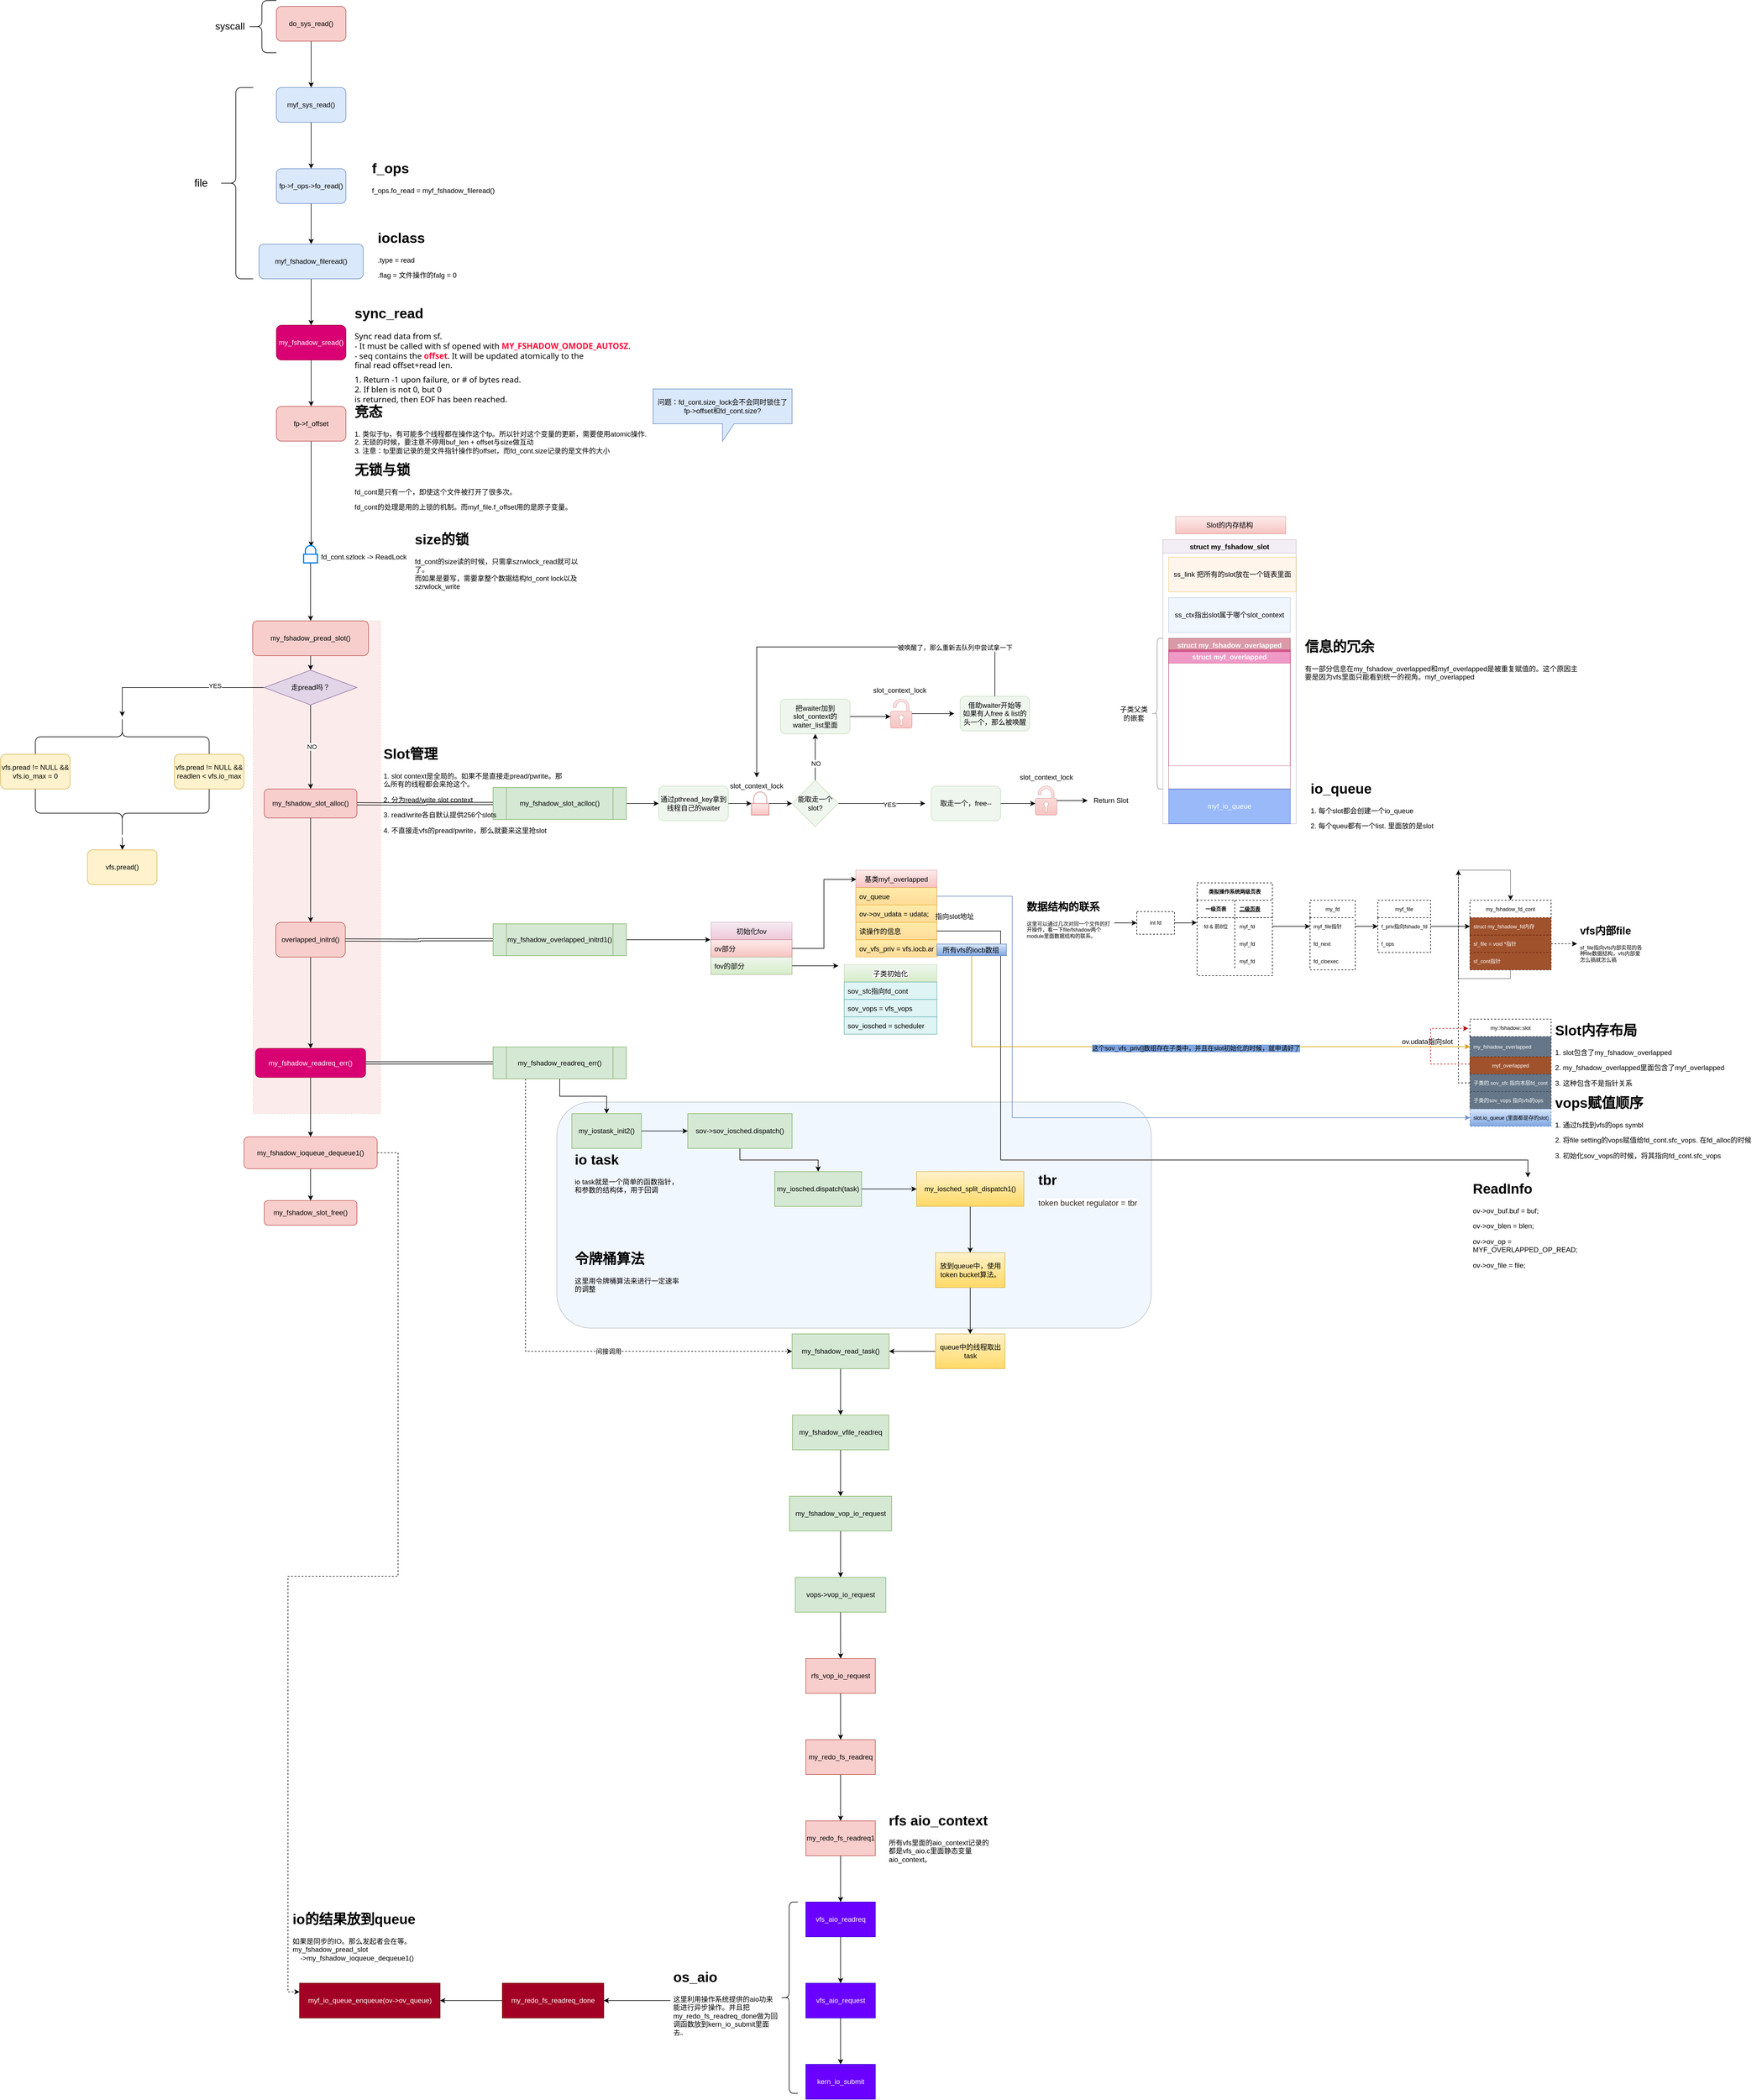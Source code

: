 <mxfile version="15.9.1" type="github">
  <diagram id="FjAEv_3uUnPhrMAkXt-9" name="Page-1">
    <mxGraphModel dx="4797" dy="827" grid="1" gridSize="10" guides="1" tooltips="1" connect="1" arrows="1" fold="1" page="1" pageScale="1" pageWidth="3300" pageHeight="4681" math="0" shadow="0">
      <root>
        <mxCell id="0" />
        <mxCell id="1" parent="0" />
        <mxCell id="E2Yp4QjCYOfhFSY221A6-34" value="" style="rounded=1;whiteSpace=wrap;html=1;fillColor=#cce5ff;strokeColor=#36393d;opacity=30;" vertex="1" parent="1">
          <mxGeometry x="874" y="2030" width="1026" height="390" as="geometry" />
        </mxCell>
        <mxCell id="D6DmgnndptHay-srKGgo-6" value="" style="rounded=0;whiteSpace=wrap;html=1;dashed=1;dashPattern=1 4;opacity=40;fillColor=#f8cecc;strokeColor=#b85450;" parent="1" vertex="1">
          <mxGeometry x="350" y="1200" width="220" height="850" as="geometry" />
        </mxCell>
        <mxCell id="aP7m1-uafCFphGfOBbi7-3" value="" style="edgeStyle=orthogonalEdgeStyle;rounded=0;orthogonalLoop=1;jettySize=auto;html=1;" parent="1" source="aP7m1-uafCFphGfOBbi7-1" target="aP7m1-uafCFphGfOBbi7-2" edge="1">
          <mxGeometry relative="1" as="geometry" />
        </mxCell>
        <mxCell id="aP7m1-uafCFphGfOBbi7-1" value="do_sys_read()" style="rounded=1;whiteSpace=wrap;html=1;fillColor=#f8cecc;strokeColor=#b85450;" parent="1" vertex="1">
          <mxGeometry x="390" y="140" width="120" height="60" as="geometry" />
        </mxCell>
        <mxCell id="aP7m1-uafCFphGfOBbi7-5" value="" style="edgeStyle=orthogonalEdgeStyle;rounded=0;orthogonalLoop=1;jettySize=auto;html=1;" parent="1" source="aP7m1-uafCFphGfOBbi7-2" target="aP7m1-uafCFphGfOBbi7-4" edge="1">
          <mxGeometry relative="1" as="geometry" />
        </mxCell>
        <mxCell id="aP7m1-uafCFphGfOBbi7-2" value="myf_sys_read()" style="whiteSpace=wrap;html=1;rounded=1;fillColor=#dae8fc;strokeColor=#6c8ebf;" parent="1" vertex="1">
          <mxGeometry x="390" y="280" width="120" height="60" as="geometry" />
        </mxCell>
        <mxCell id="aP7m1-uafCFphGfOBbi7-8" value="" style="edgeStyle=orthogonalEdgeStyle;rounded=0;orthogonalLoop=1;jettySize=auto;html=1;" parent="1" source="aP7m1-uafCFphGfOBbi7-4" target="aP7m1-uafCFphGfOBbi7-7" edge="1">
          <mxGeometry relative="1" as="geometry" />
        </mxCell>
        <mxCell id="aP7m1-uafCFphGfOBbi7-4" value="fp-&amp;gt;f_ops-&amp;gt;fo_read()" style="whiteSpace=wrap;html=1;rounded=1;fillColor=#dae8fc;strokeColor=#6c8ebf;" parent="1" vertex="1">
          <mxGeometry x="390" y="420" width="120" height="60" as="geometry" />
        </mxCell>
        <mxCell id="aP7m1-uafCFphGfOBbi7-6" value="&lt;h1&gt;f_ops&lt;/h1&gt;&lt;p&gt;f_ops.fo_read = myf_fshadow_fileread()&lt;/p&gt;" style="text;html=1;strokeColor=none;fillColor=none;spacing=5;spacingTop=-20;whiteSpace=wrap;overflow=hidden;rounded=0;" parent="1" vertex="1">
          <mxGeometry x="550" y="400" width="240" height="80" as="geometry" />
        </mxCell>
        <mxCell id="aP7m1-uafCFphGfOBbi7-10" value="" style="edgeStyle=orthogonalEdgeStyle;rounded=0;orthogonalLoop=1;jettySize=auto;html=1;" parent="1" source="aP7m1-uafCFphGfOBbi7-7" target="aP7m1-uafCFphGfOBbi7-9" edge="1">
          <mxGeometry relative="1" as="geometry" />
        </mxCell>
        <mxCell id="aP7m1-uafCFphGfOBbi7-7" value="myf_fshadow_fileread()" style="whiteSpace=wrap;html=1;rounded=1;fillColor=#dae8fc;strokeColor=#6c8ebf;" parent="1" vertex="1">
          <mxGeometry x="360" y="550" width="180" height="60" as="geometry" />
        </mxCell>
        <mxCell id="aP7m1-uafCFphGfOBbi7-13" value="" style="edgeStyle=orthogonalEdgeStyle;rounded=0;orthogonalLoop=1;jettySize=auto;html=1;fontColor=#000000;" parent="1" source="aP7m1-uafCFphGfOBbi7-9" target="aP7m1-uafCFphGfOBbi7-12" edge="1">
          <mxGeometry relative="1" as="geometry" />
        </mxCell>
        <mxCell id="aP7m1-uafCFphGfOBbi7-9" value="my_fshadow_sread()" style="whiteSpace=wrap;html=1;rounded=1;fillColor=#d80073;strokeColor=#A50040;fontColor=#ffffff;" parent="1" vertex="1">
          <mxGeometry x="390" y="690" width="120" height="60" as="geometry" />
        </mxCell>
        <mxCell id="aP7m1-uafCFphGfOBbi7-11" value="&lt;h1&gt;sync_read&lt;/h1&gt;&lt;p style=&quot;margin: 8px 0px ; font-family: &amp;#34;segoe wpc&amp;#34; , &amp;#34;segoe ui&amp;#34; , sans-serif ; font-size: 14px&quot;&gt;Sync read data from sf.&lt;br&gt;- It must be called with sf opened with &lt;b&gt;&lt;font color=&quot;#ff0a3b&quot;&gt;MY_FSHADOW_OMODE_AUTOSZ&lt;/font&gt;&lt;/b&gt;.&lt;br&gt;- seq contains the &lt;b&gt;&lt;font color=&quot;#ff0a3b&quot;&gt;offset&lt;/font&gt;&lt;/b&gt;. It will be updated atomically to the&lt;br&gt;final read offset+read len.&lt;/p&gt;&lt;p style=&quot;margin: 8px 0px 0px ; font-family: &amp;#34;segoe wpc&amp;#34; , &amp;#34;segoe ui&amp;#34; , sans-serif ; font-size: 14px&quot;&gt;1. Return -1 upon failure, or # of bytes read.&lt;br&gt;2. If blen is not 0, but 0&lt;br&gt;is returned, then EOF has been reached.&lt;/p&gt;" style="text;html=1;strokeColor=none;fillColor=none;spacing=5;spacingTop=-20;whiteSpace=wrap;overflow=hidden;rounded=0;" parent="1" vertex="1">
          <mxGeometry x="520" y="650" width="600" height="190" as="geometry" />
        </mxCell>
        <mxCell id="D6DmgnndptHay-srKGgo-10" style="edgeStyle=orthogonalEdgeStyle;rounded=0;orthogonalLoop=1;jettySize=auto;html=1;entryX=0.542;entryY=0.067;entryDx=0;entryDy=0;entryPerimeter=0;" parent="1" source="aP7m1-uafCFphGfOBbi7-12" target="D6DmgnndptHay-srKGgo-4" edge="1">
          <mxGeometry relative="1" as="geometry" />
        </mxCell>
        <mxCell id="aP7m1-uafCFphGfOBbi7-12" value="fp-&amp;gt;f_offset" style="whiteSpace=wrap;html=1;rounded=1;fillColor=#f8cecc;strokeColor=#b85450;" parent="1" vertex="1">
          <mxGeometry x="390" y="830" width="120" height="60" as="geometry" />
        </mxCell>
        <mxCell id="aP7m1-uafCFphGfOBbi7-14" value="&lt;h1&gt;竞态&lt;/h1&gt;&lt;p&gt;1. 类似于fp，有可能多个线程都在操作这个fp。所以针对这个变量的更新，需要使用atomic操作.&lt;br&gt;2. 无锁的时候，要注意不停用buf_len + offset与size做互动&lt;br&gt;3. 注意：fp里面记录的是文件指针操作的offset，而fd_cont.size记录的是文件的大小&lt;/p&gt;" style="text;html=1;strokeColor=none;fillColor=none;spacing=5;spacingTop=-20;whiteSpace=wrap;overflow=hidden;rounded=0;labelBackgroundColor=none;fontColor=#000000;" parent="1" vertex="1">
          <mxGeometry x="520" y="820" width="520" height="100" as="geometry" />
        </mxCell>
        <mxCell id="RqPFMmIZ2FTs6EOz_FOU-2" value="" style="edgeStyle=orthogonalEdgeStyle;rounded=0;orthogonalLoop=1;jettySize=auto;html=1;" parent="1" source="aP7m1-uafCFphGfOBbi7-15" target="RqPFMmIZ2FTs6EOz_FOU-6" edge="1">
          <mxGeometry relative="1" as="geometry">
            <mxPoint x="449" y="1310" as="targetPoint" />
          </mxGeometry>
        </mxCell>
        <mxCell id="aP7m1-uafCFphGfOBbi7-15" value="my_fshadow_pread_slot()" style="whiteSpace=wrap;html=1;rounded=1;strokeColor=#b85450;fillColor=#f8cecc;" parent="1" vertex="1">
          <mxGeometry x="349" y="1200" width="200" height="60" as="geometry" />
        </mxCell>
        <mxCell id="aP7m1-uafCFphGfOBbi7-17" value="" style="shape=curlyBracket;whiteSpace=wrap;html=1;rounded=1;labelBackgroundColor=none;fontColor=#000000;" parent="1" vertex="1">
          <mxGeometry x="340" y="130" width="50" height="90" as="geometry" />
        </mxCell>
        <mxCell id="aP7m1-uafCFphGfOBbi7-18" value="syscall" style="text;html=1;strokeColor=none;fillColor=none;align=center;verticalAlign=middle;whiteSpace=wrap;rounded=0;labelBackgroundColor=none;fontColor=#000000;fontSize=17;" parent="1" vertex="1">
          <mxGeometry x="280" y="160" width="60" height="30" as="geometry" />
        </mxCell>
        <mxCell id="aP7m1-uafCFphGfOBbi7-19" value="" style="shape=curlyBracket;whiteSpace=wrap;html=1;rounded=1;labelBackgroundColor=none;fontColor=#000000;" parent="1" vertex="1">
          <mxGeometry x="290" y="280" width="60" height="330" as="geometry" />
        </mxCell>
        <mxCell id="aP7m1-uafCFphGfOBbi7-20" value="&lt;font style=&quot;font-size: 18px&quot;&gt;file&lt;/font&gt;" style="text;html=1;strokeColor=none;fillColor=none;align=center;verticalAlign=middle;whiteSpace=wrap;rounded=0;labelBackgroundColor=none;fontColor=#000000;" parent="1" vertex="1">
          <mxGeometry x="230" y="430" width="60" height="30" as="geometry" />
        </mxCell>
        <mxCell id="RqPFMmIZ2FTs6EOz_FOU-3" value="" style="shape=curlyBracket;whiteSpace=wrap;html=1;rounded=1;flipH=1;rotation=270;" parent="1" vertex="1">
          <mxGeometry x="89" y="1250" width="70" height="300" as="geometry" />
        </mxCell>
        <mxCell id="RqPFMmIZ2FTs6EOz_FOU-7" style="edgeStyle=orthogonalEdgeStyle;rounded=0;orthogonalLoop=1;jettySize=auto;html=1;entryX=0;entryY=0.5;entryDx=0;entryDy=0;entryPerimeter=0;" parent="1" source="RqPFMmIZ2FTs6EOz_FOU-6" target="RqPFMmIZ2FTs6EOz_FOU-3" edge="1">
          <mxGeometry relative="1" as="geometry" />
        </mxCell>
        <mxCell id="RqPFMmIZ2FTs6EOz_FOU-9" value="YES" style="edgeLabel;html=1;align=center;verticalAlign=middle;resizable=0;points=[];" parent="RqPFMmIZ2FTs6EOz_FOU-7" vertex="1" connectable="0">
          <mxGeometry x="-0.421" y="-3" relative="1" as="geometry">
            <mxPoint as="offset" />
          </mxGeometry>
        </mxCell>
        <mxCell id="RqPFMmIZ2FTs6EOz_FOU-8" style="edgeStyle=orthogonalEdgeStyle;rounded=0;orthogonalLoop=1;jettySize=auto;html=1;" parent="1" source="RqPFMmIZ2FTs6EOz_FOU-6" edge="1">
          <mxGeometry relative="1" as="geometry">
            <mxPoint x="449" y="1490" as="targetPoint" />
          </mxGeometry>
        </mxCell>
        <mxCell id="RqPFMmIZ2FTs6EOz_FOU-10" value="NO" style="edgeLabel;html=1;align=center;verticalAlign=middle;resizable=0;points=[];" parent="RqPFMmIZ2FTs6EOz_FOU-8" vertex="1" connectable="0">
          <mxGeometry x="-0.007" y="2" relative="1" as="geometry">
            <mxPoint as="offset" />
          </mxGeometry>
        </mxCell>
        <mxCell id="RqPFMmIZ2FTs6EOz_FOU-6" value="走pread吗？" style="rhombus;whiteSpace=wrap;html=1;fillColor=#e1d5e7;strokeColor=#9673a6;" parent="1" vertex="1">
          <mxGeometry x="369" y="1285" width="160" height="60" as="geometry" />
        </mxCell>
        <mxCell id="RqPFMmIZ2FTs6EOz_FOU-12" value="vfs.pread()" style="whiteSpace=wrap;html=1;rounded=1;fillColor=#fff2cc;strokeColor=#d6b656;" parent="1" vertex="1">
          <mxGeometry x="64" y="1595" width="120" height="60" as="geometry" />
        </mxCell>
        <mxCell id="RqPFMmIZ2FTs6EOz_FOU-15" style="edgeStyle=orthogonalEdgeStyle;rounded=0;orthogonalLoop=1;jettySize=auto;html=1;" parent="1" source="RqPFMmIZ2FTs6EOz_FOU-14" target="RqPFMmIZ2FTs6EOz_FOU-16" edge="1">
          <mxGeometry relative="1" as="geometry">
            <mxPoint x="449" y="1620" as="targetPoint" />
          </mxGeometry>
        </mxCell>
        <mxCell id="RqPFMmIZ2FTs6EOz_FOU-14" value="my_fshadow_slot_alloc()" style="rounded=1;whiteSpace=wrap;html=1;fillColor=#f8cecc;strokeColor=#b85450;" parent="1" vertex="1">
          <mxGeometry x="369" y="1490" width="160" height="50" as="geometry" />
        </mxCell>
        <mxCell id="RqPFMmIZ2FTs6EOz_FOU-18" value="" style="edgeStyle=orthogonalEdgeStyle;rounded=0;orthogonalLoop=1;jettySize=auto;html=1;" parent="1" source="RqPFMmIZ2FTs6EOz_FOU-16" target="RqPFMmIZ2FTs6EOz_FOU-17" edge="1">
          <mxGeometry relative="1" as="geometry" />
        </mxCell>
        <mxCell id="RqPFMmIZ2FTs6EOz_FOU-16" value="overlapped_initrd()" style="rounded=1;whiteSpace=wrap;html=1;fillColor=#f8cecc;strokeColor=#b85450;" parent="1" vertex="1">
          <mxGeometry x="389" y="1720" width="120" height="60" as="geometry" />
        </mxCell>
        <mxCell id="RqPFMmIZ2FTs6EOz_FOU-20" value="" style="edgeStyle=orthogonalEdgeStyle;rounded=0;orthogonalLoop=1;jettySize=auto;html=1;" parent="1" source="RqPFMmIZ2FTs6EOz_FOU-17" target="RqPFMmIZ2FTs6EOz_FOU-19" edge="1">
          <mxGeometry relative="1" as="geometry" />
        </mxCell>
        <mxCell id="RqPFMmIZ2FTs6EOz_FOU-26" style="edgeStyle=orthogonalEdgeStyle;rounded=0;orthogonalLoop=1;jettySize=auto;html=1;entryX=0;entryY=0.5;entryDx=0;entryDy=0;shape=link;" parent="1" source="RqPFMmIZ2FTs6EOz_FOU-17" target="RqPFMmIZ2FTs6EOz_FOU-24" edge="1">
          <mxGeometry relative="1" as="geometry" />
        </mxCell>
        <mxCell id="RqPFMmIZ2FTs6EOz_FOU-17" value="my_fshadow_readreq_err()" style="whiteSpace=wrap;html=1;rounded=1;strokeColor=#A50040;fillColor=#d80073;fontColor=#ffffff;" parent="1" vertex="1">
          <mxGeometry x="354" y="1937.5" width="190" height="50" as="geometry" />
        </mxCell>
        <mxCell id="RqPFMmIZ2FTs6EOz_FOU-22" value="" style="edgeStyle=orthogonalEdgeStyle;rounded=0;orthogonalLoop=1;jettySize=auto;html=1;" parent="1" source="RqPFMmIZ2FTs6EOz_FOU-19" target="RqPFMmIZ2FTs6EOz_FOU-21" edge="1">
          <mxGeometry relative="1" as="geometry" />
        </mxCell>
        <mxCell id="E2Yp4QjCYOfhFSY221A6-33" style="edgeStyle=orthogonalEdgeStyle;rounded=0;orthogonalLoop=1;jettySize=auto;html=1;entryX=0;entryY=0.25;entryDx=0;entryDy=0;dashed=1;" edge="1" parent="1" source="RqPFMmIZ2FTs6EOz_FOU-19" target="E2Yp4QjCYOfhFSY221A6-30">
          <mxGeometry relative="1" as="geometry">
            <Array as="points">
              <mxPoint x="600" y="2118" />
              <mxPoint x="600" y="2848" />
              <mxPoint x="410" y="2848" />
              <mxPoint x="410" y="3565" />
            </Array>
          </mxGeometry>
        </mxCell>
        <mxCell id="RqPFMmIZ2FTs6EOz_FOU-19" value="my_fshadow_ioqueue_dequeue1()" style="whiteSpace=wrap;html=1;rounded=1;strokeColor=#b85450;fillColor=#f8cecc;" parent="1" vertex="1">
          <mxGeometry x="334" y="2090" width="230" height="55" as="geometry" />
        </mxCell>
        <mxCell id="RqPFMmIZ2FTs6EOz_FOU-21" value="my_fshadow_slot_free()" style="whiteSpace=wrap;html=1;rounded=1;strokeColor=#b85450;fillColor=#f8cecc;" parent="1" vertex="1">
          <mxGeometry x="369" y="2200" width="160" height="42.5" as="geometry" />
        </mxCell>
        <mxCell id="D6DmgnndptHay-srKGgo-161" value="" style="edgeStyle=orthogonalEdgeStyle;rounded=0;orthogonalLoop=1;jettySize=auto;html=1;fontColor=#000000;" parent="1" source="RqPFMmIZ2FTs6EOz_FOU-24" target="D6DmgnndptHay-srKGgo-160" edge="1">
          <mxGeometry relative="1" as="geometry" />
        </mxCell>
        <mxCell id="E2Yp4QjCYOfhFSY221A6-5" style="edgeStyle=orthogonalEdgeStyle;rounded=0;orthogonalLoop=1;jettySize=auto;html=1;entryX=0;entryY=0.5;entryDx=0;entryDy=0;dashed=1;" edge="1" parent="1" source="RqPFMmIZ2FTs6EOz_FOU-24" target="E2Yp4QjCYOfhFSY221A6-3">
          <mxGeometry relative="1" as="geometry">
            <Array as="points">
              <mxPoint x="820" y="2460" />
            </Array>
          </mxGeometry>
        </mxCell>
        <mxCell id="E2Yp4QjCYOfhFSY221A6-6" value="间接调用" style="edgeLabel;html=1;align=center;verticalAlign=middle;resizable=0;points=[];" vertex="1" connectable="0" parent="E2Yp4QjCYOfhFSY221A6-5">
          <mxGeometry x="0.318" relative="1" as="geometry">
            <mxPoint as="offset" />
          </mxGeometry>
        </mxCell>
        <mxCell id="RqPFMmIZ2FTs6EOz_FOU-24" value="my_fshadow_readreq_err()" style="shape=process;whiteSpace=wrap;html=1;backgroundOutline=1;fillColor=#d5e8d4;strokeColor=#82b366;" parent="1" vertex="1">
          <mxGeometry x="764" y="1935" width="230" height="55" as="geometry" />
        </mxCell>
        <mxCell id="D6DmgnndptHay-srKGgo-1" value="&lt;h1&gt;无锁与锁&lt;/h1&gt;&lt;p&gt;fd_cont是只有一个，即使这个文件被打开了很多次。&lt;/p&gt;&lt;p&gt;fd_cont的处理是用的上锁的机制。而myf_file.f_offset用的是原子变量。&lt;/p&gt;" style="text;html=1;strokeColor=none;fillColor=none;spacing=5;spacingTop=-20;whiteSpace=wrap;overflow=hidden;rounded=0;" parent="1" vertex="1">
          <mxGeometry x="520" y="920" width="420" height="100" as="geometry" />
        </mxCell>
        <mxCell id="D6DmgnndptHay-srKGgo-2" value="&lt;h1&gt;ioclass&lt;/h1&gt;&lt;p&gt;.type = read&lt;/p&gt;&lt;p&gt;.flag = 文件操作的falg = 0&lt;/p&gt;" style="text;html=1;strokeColor=none;fillColor=none;spacing=5;spacingTop=-20;whiteSpace=wrap;overflow=hidden;rounded=0;" parent="1" vertex="1">
          <mxGeometry x="560" y="520" width="190" height="120" as="geometry" />
        </mxCell>
        <mxCell id="D6DmgnndptHay-srKGgo-3" value="问题：fd_cont.size_lock会不会同时锁住了fp-&amp;gt;offset和fd_cont.size?" style="shape=callout;whiteSpace=wrap;html=1;perimeter=calloutPerimeter;fillColor=#dae8fc;strokeColor=#6c8ebf;" parent="1" vertex="1">
          <mxGeometry x="1040" y="800" width="240" height="90" as="geometry" />
        </mxCell>
        <mxCell id="D6DmgnndptHay-srKGgo-12" style="edgeStyle=orthogonalEdgeStyle;rounded=0;orthogonalLoop=1;jettySize=auto;html=1;" parent="1" source="D6DmgnndptHay-srKGgo-4" target="aP7m1-uafCFphGfOBbi7-15" edge="1">
          <mxGeometry relative="1" as="geometry" />
        </mxCell>
        <mxCell id="D6DmgnndptHay-srKGgo-4" value="" style="html=1;verticalLabelPosition=bottom;align=center;labelBackgroundColor=#ffffff;verticalAlign=top;strokeWidth=2;strokeColor=#0080F0;shadow=0;dashed=0;shape=mxgraph.ios7.icons.locked;" parent="1" vertex="1">
          <mxGeometry x="437" y="1070" width="24" height="30" as="geometry" />
        </mxCell>
        <mxCell id="D6DmgnndptHay-srKGgo-7" value="fd_cont.szlock -&amp;gt; ReadLock" style="text;html=1;strokeColor=none;fillColor=none;align=center;verticalAlign=middle;whiteSpace=wrap;rounded=0;dashed=1;dashPattern=1 4;" parent="1" vertex="1">
          <mxGeometry x="461" y="1080" width="160" height="20" as="geometry" />
        </mxCell>
        <mxCell id="D6DmgnndptHay-srKGgo-13" value="&lt;h1&gt;size的锁&lt;/h1&gt;&lt;p&gt;fd_cont的size读的时候，只需拿szrwlock_read就可以了。&lt;br&gt;而如果是要写，需要拿整个数据结构fd_cont lock以及szrwlock_write&lt;/p&gt;" style="text;html=1;strokeColor=none;fillColor=none;spacing=5;spacingTop=-20;whiteSpace=wrap;overflow=hidden;rounded=0;dashed=1;dashPattern=1 4;opacity=40;" parent="1" vertex="1">
          <mxGeometry x="624" y="1040" width="306" height="120" as="geometry" />
        </mxCell>
        <mxCell id="D6DmgnndptHay-srKGgo-16" value="vfs.pread != NULL &amp;amp;&amp;amp;&lt;br&gt;readlen &amp;lt; vfs.io_max" style="rounded=1;whiteSpace=wrap;html=1;fillColor=#fff2cc;strokeColor=#d6b656;" parent="1" vertex="1">
          <mxGeometry x="214" y="1430" width="120" height="60" as="geometry" />
        </mxCell>
        <mxCell id="D6DmgnndptHay-srKGgo-17" value="vfs.pread != NULL &amp;amp;&amp;amp;&lt;br&gt;vfs.io_max = 0" style="rounded=1;whiteSpace=wrap;html=1;fillColor=#fff2cc;strokeColor=#d6b656;" parent="1" vertex="1">
          <mxGeometry x="-86" y="1430" width="120" height="60" as="geometry" />
        </mxCell>
        <mxCell id="D6DmgnndptHay-srKGgo-20" style="edgeStyle=orthogonalEdgeStyle;rounded=0;orthogonalLoop=1;jettySize=auto;html=1;fontColor=#FF0A3B;" parent="1" source="D6DmgnndptHay-srKGgo-18" target="RqPFMmIZ2FTs6EOz_FOU-12" edge="1">
          <mxGeometry relative="1" as="geometry" />
        </mxCell>
        <mxCell id="D6DmgnndptHay-srKGgo-18" value="" style="shape=curlyBracket;whiteSpace=wrap;html=1;rounded=1;rotation=270;" parent="1" vertex="1">
          <mxGeometry x="82.25" y="1381.75" width="83.5" height="300" as="geometry" />
        </mxCell>
        <mxCell id="D6DmgnndptHay-srKGgo-24" style="edgeStyle=orthogonalEdgeStyle;rounded=0;orthogonalLoop=1;jettySize=auto;html=1;entryX=0;entryY=0.5;entryDx=0;entryDy=0;shape=link;" parent="1" target="D6DmgnndptHay-srKGgo-25" edge="1">
          <mxGeometry relative="1" as="geometry">
            <mxPoint x="529" y="1515.5" as="sourcePoint" />
          </mxGeometry>
        </mxCell>
        <mxCell id="D6DmgnndptHay-srKGgo-47" style="edgeStyle=orthogonalEdgeStyle;rounded=0;orthogonalLoop=1;jettySize=auto;html=1;entryX=0;entryY=0.5;entryDx=0;entryDy=0;fontColor=#000000;" parent="1" source="D6DmgnndptHay-srKGgo-25" target="D6DmgnndptHay-srKGgo-32" edge="1">
          <mxGeometry relative="1" as="geometry" />
        </mxCell>
        <mxCell id="D6DmgnndptHay-srKGgo-25" value="my_fshadow_slot_aclloc()" style="shape=process;whiteSpace=wrap;html=1;backgroundOutline=1;fillColor=#d5e8d4;strokeColor=#82b366;" parent="1" vertex="1">
          <mxGeometry x="764" y="1487.5" width="230" height="55" as="geometry" />
        </mxCell>
        <mxCell id="D6DmgnndptHay-srKGgo-26" value="&lt;h1&gt;Slot管理&lt;/h1&gt;&lt;p&gt;1. slot context是全局的。如果不是直接走pread/pwrite。那么所有的线程都会来抢这个。&lt;/p&gt;&lt;p&gt;2. 分为read/write slot context&lt;/p&gt;&lt;p&gt;3. read/write各自默认提供256个slots&lt;/p&gt;&lt;p&gt;4. 不直接走vfs的pread/pwrite，那么就要来这里抢slot&lt;/p&gt;" style="text;html=1;strokeColor=none;fillColor=none;spacing=5;spacingTop=-20;whiteSpace=wrap;overflow=hidden;rounded=0;dashed=1;dashPattern=1 4;fontColor=#000000;opacity=40;" parent="1" vertex="1">
          <mxGeometry x="570" y="1410" width="320" height="160" as="geometry" />
        </mxCell>
        <mxCell id="D6DmgnndptHay-srKGgo-33" style="edgeStyle=orthogonalEdgeStyle;rounded=0;orthogonalLoop=1;jettySize=auto;html=1;fontColor=#000000;" parent="1" source="D6DmgnndptHay-srKGgo-32" edge="1">
          <mxGeometry relative="1" as="geometry">
            <mxPoint x="1210" y="1515" as="targetPoint" />
          </mxGeometry>
        </mxCell>
        <mxCell id="D6DmgnndptHay-srKGgo-32" value="通过pthread_key拿到线程自己的waiter" style="rounded=1;whiteSpace=wrap;html=1;opacity=40;fillColor=#d5e8d4;strokeColor=#82b366;" parent="1" vertex="1">
          <mxGeometry x="1050" y="1485" width="120" height="60" as="geometry" />
        </mxCell>
        <mxCell id="D6DmgnndptHay-srKGgo-36" style="edgeStyle=orthogonalEdgeStyle;rounded=0;orthogonalLoop=1;jettySize=auto;html=1;fontColor=#000000;" parent="1" source="D6DmgnndptHay-srKGgo-35" edge="1">
          <mxGeometry relative="1" as="geometry">
            <mxPoint x="1280" y="1515" as="targetPoint" />
          </mxGeometry>
        </mxCell>
        <mxCell id="D6DmgnndptHay-srKGgo-35" value="" style="html=1;verticalLabelPosition=bottom;align=center;labelBackgroundColor=#ffffff;verticalAlign=top;strokeWidth=2;strokeColor=#b85450;shadow=0;dashed=0;shape=mxgraph.ios7.icons.locked;opacity=40;fillColor=#f8cecc;gradientColor=#ea6b66;" parent="1" vertex="1">
          <mxGeometry x="1210" y="1495" width="30" height="40" as="geometry" />
        </mxCell>
        <mxCell id="D6DmgnndptHay-srKGgo-37" value="slot_context_lock" style="text;html=1;strokeColor=none;fillColor=none;align=center;verticalAlign=middle;whiteSpace=wrap;rounded=0;fontColor=#000000;opacity=40;" parent="1" vertex="1">
          <mxGeometry x="1165" y="1470" width="108" height="30" as="geometry" />
        </mxCell>
        <mxCell id="D6DmgnndptHay-srKGgo-41" style="edgeStyle=orthogonalEdgeStyle;rounded=0;orthogonalLoop=1;jettySize=auto;html=1;exitX=1;exitY=0.5;exitDx=0;exitDy=0;fontColor=#000000;" parent="1" source="D6DmgnndptHay-srKGgo-40" edge="1">
          <mxGeometry relative="1" as="geometry">
            <mxPoint x="1510" y="1515" as="targetPoint" />
          </mxGeometry>
        </mxCell>
        <mxCell id="D6DmgnndptHay-srKGgo-43" value="YES" style="edgeLabel;html=1;align=center;verticalAlign=middle;resizable=0;points=[];fontColor=#000000;" parent="D6DmgnndptHay-srKGgo-41" vertex="1" connectable="0">
          <mxGeometry x="0.173" y="-1" relative="1" as="geometry">
            <mxPoint as="offset" />
          </mxGeometry>
        </mxCell>
        <mxCell id="D6DmgnndptHay-srKGgo-42" style="edgeStyle=orthogonalEdgeStyle;rounded=0;orthogonalLoop=1;jettySize=auto;html=1;fontColor=#000000;" parent="1" source="D6DmgnndptHay-srKGgo-40" target="D6DmgnndptHay-srKGgo-54" edge="1">
          <mxGeometry relative="1" as="geometry">
            <mxPoint x="1320" y="1365" as="targetPoint" />
          </mxGeometry>
        </mxCell>
        <mxCell id="D6DmgnndptHay-srKGgo-46" value="NO" style="edgeLabel;html=1;align=center;verticalAlign=middle;resizable=0;points=[];fontColor=#000000;" parent="D6DmgnndptHay-srKGgo-42" vertex="1" connectable="0">
          <mxGeometry x="-0.273" y="-1" relative="1" as="geometry">
            <mxPoint as="offset" />
          </mxGeometry>
        </mxCell>
        <mxCell id="D6DmgnndptHay-srKGgo-40" value="能取走一个slot?" style="rhombus;whiteSpace=wrap;html=1;opacity=40;fillColor=#d5e8d4;strokeColor=#82b366;" parent="1" vertex="1">
          <mxGeometry x="1280" y="1475" width="80" height="80" as="geometry" />
        </mxCell>
        <mxCell id="D6DmgnndptHay-srKGgo-49" style="edgeStyle=orthogonalEdgeStyle;rounded=0;orthogonalLoop=1;jettySize=auto;html=1;exitX=1;exitY=0.5;exitDx=0;exitDy=0;fontColor=#000000;" parent="1" source="D6DmgnndptHay-srKGgo-48" edge="1">
          <mxGeometry relative="1" as="geometry">
            <mxPoint x="1700" y="1515" as="targetPoint" />
          </mxGeometry>
        </mxCell>
        <mxCell id="D6DmgnndptHay-srKGgo-48" value="取走一个，free--" style="rounded=1;whiteSpace=wrap;html=1;opacity=40;fillColor=#d5e8d4;strokeColor=#82b366;" parent="1" vertex="1">
          <mxGeometry x="1520" y="1485" width="120" height="60" as="geometry" />
        </mxCell>
        <mxCell id="D6DmgnndptHay-srKGgo-52" style="edgeStyle=orthogonalEdgeStyle;rounded=0;orthogonalLoop=1;jettySize=auto;html=1;exitX=1;exitY=0.5;exitDx=0;exitDy=0;exitPerimeter=0;fontColor=#000000;" parent="1" source="D6DmgnndptHay-srKGgo-50" edge="1">
          <mxGeometry relative="1" as="geometry">
            <mxPoint x="1790" y="1510" as="targetPoint" />
          </mxGeometry>
        </mxCell>
        <mxCell id="D6DmgnndptHay-srKGgo-50" value="" style="sketch=0;aspect=fixed;pointerEvents=1;shadow=0;dashed=0;html=1;strokeColor=#b85450;labelPosition=center;verticalLabelPosition=bottom;verticalAlign=top;align=center;fillColor=#f8cecc;shape=mxgraph.mscae.enterprise.lock_unlocked;opacity=40;gradientColor=#ea6b66;" parent="1" vertex="1">
          <mxGeometry x="1700" y="1485" width="37" height="50" as="geometry" />
        </mxCell>
        <mxCell id="D6DmgnndptHay-srKGgo-51" value="slot_context_lock" style="text;html=1;strokeColor=none;fillColor=none;align=center;verticalAlign=middle;whiteSpace=wrap;rounded=0;fontColor=#000000;opacity=40;" parent="1" vertex="1">
          <mxGeometry x="1664.5" y="1455" width="108" height="30" as="geometry" />
        </mxCell>
        <mxCell id="D6DmgnndptHay-srKGgo-53" value="Return Slot" style="text;html=1;align=center;verticalAlign=middle;resizable=0;points=[];autosize=1;strokeColor=none;fillColor=none;fontColor=#000000;" parent="1" vertex="1">
          <mxGeometry x="1790" y="1500" width="80" height="20" as="geometry" />
        </mxCell>
        <mxCell id="D6DmgnndptHay-srKGgo-55" style="edgeStyle=orthogonalEdgeStyle;rounded=0;orthogonalLoop=1;jettySize=auto;html=1;exitX=1;exitY=0.5;exitDx=0;exitDy=0;fontColor=#000000;" parent="1" source="D6DmgnndptHay-srKGgo-54" edge="1">
          <mxGeometry relative="1" as="geometry">
            <mxPoint x="1450" y="1365" as="targetPoint" />
          </mxGeometry>
        </mxCell>
        <mxCell id="D6DmgnndptHay-srKGgo-54" value="把waiter加到slot_context的waiter_list里面" style="rounded=1;whiteSpace=wrap;html=1;opacity=40;fillColor=#d5e8d4;strokeColor=#82b366;" parent="1" vertex="1">
          <mxGeometry x="1260" y="1335" width="120" height="60" as="geometry" />
        </mxCell>
        <mxCell id="D6DmgnndptHay-srKGgo-58" style="edgeStyle=orthogonalEdgeStyle;rounded=0;orthogonalLoop=1;jettySize=auto;html=1;fontColor=#000000;" parent="1" source="D6DmgnndptHay-srKGgo-56" edge="1">
          <mxGeometry relative="1" as="geometry">
            <mxPoint x="1560" y="1360" as="targetPoint" />
          </mxGeometry>
        </mxCell>
        <mxCell id="D6DmgnndptHay-srKGgo-56" value="" style="sketch=0;aspect=fixed;pointerEvents=1;shadow=0;dashed=0;html=1;strokeColor=#b85450;labelPosition=center;verticalLabelPosition=bottom;verticalAlign=top;align=center;fillColor=#f8cecc;shape=mxgraph.mscae.enterprise.lock_unlocked;opacity=40;gradientColor=#ea6b66;" parent="1" vertex="1">
          <mxGeometry x="1450" y="1335" width="37" height="50" as="geometry" />
        </mxCell>
        <mxCell id="D6DmgnndptHay-srKGgo-57" value="slot_context_lock" style="text;html=1;strokeColor=none;fillColor=none;align=center;verticalAlign=middle;whiteSpace=wrap;rounded=0;fontColor=#000000;opacity=40;" parent="1" vertex="1">
          <mxGeometry x="1412" y="1305" width="108" height="30" as="geometry" />
        </mxCell>
        <mxCell id="D6DmgnndptHay-srKGgo-61" style="edgeStyle=orthogonalEdgeStyle;rounded=0;orthogonalLoop=1;jettySize=auto;html=1;fontColor=#000000;" parent="1" source="D6DmgnndptHay-srKGgo-59" target="D6DmgnndptHay-srKGgo-37" edge="1">
          <mxGeometry relative="1" as="geometry">
            <Array as="points">
              <mxPoint x="1630" y="1245" />
              <mxPoint x="1219" y="1245" />
            </Array>
          </mxGeometry>
        </mxCell>
        <mxCell id="D6DmgnndptHay-srKGgo-62" value="被唤醒了，那么重新去队列中尝试拿一下" style="edgeLabel;html=1;align=center;verticalAlign=middle;resizable=0;points=[];fontColor=#000000;" parent="D6DmgnndptHay-srKGgo-61" vertex="1" connectable="0">
          <mxGeometry x="-0.573" y="1" relative="1" as="geometry">
            <mxPoint as="offset" />
          </mxGeometry>
        </mxCell>
        <mxCell id="D6DmgnndptHay-srKGgo-59" value="借助waiter开始等&lt;br&gt;如果有人free &amp;amp; list的头一个，那么被唤醒" style="rounded=1;whiteSpace=wrap;html=1;opacity=40;fillColor=#d5e8d4;strokeColor=#82b366;" parent="1" vertex="1">
          <mxGeometry x="1570" y="1330" width="120" height="60" as="geometry" />
        </mxCell>
        <mxCell id="D6DmgnndptHay-srKGgo-64" style="edgeStyle=orthogonalEdgeStyle;rounded=0;orthogonalLoop=1;jettySize=auto;html=1;entryX=0;entryY=0.5;entryDx=0;entryDy=0;shape=link;" parent="1" target="D6DmgnndptHay-srKGgo-65" edge="1">
          <mxGeometry relative="1" as="geometry">
            <mxPoint x="509" y="1750.5" as="sourcePoint" />
          </mxGeometry>
        </mxCell>
        <mxCell id="D6DmgnndptHay-srKGgo-88" value="" style="edgeStyle=orthogonalEdgeStyle;rounded=0;orthogonalLoop=1;jettySize=auto;html=1;fontColor=#000000;" parent="1" source="D6DmgnndptHay-srKGgo-65" edge="1">
          <mxGeometry relative="1" as="geometry">
            <mxPoint x="1139" y="1750" as="targetPoint" />
          </mxGeometry>
        </mxCell>
        <mxCell id="D6DmgnndptHay-srKGgo-65" value="my_fshadow_overlapped_initrd1()" style="shape=process;whiteSpace=wrap;html=1;backgroundOutline=1;fillColor=#d5e8d4;strokeColor=#82b366;" parent="1" vertex="1">
          <mxGeometry x="764" y="1722.5" width="230" height="55" as="geometry" />
        </mxCell>
        <mxCell id="D6DmgnndptHay-srKGgo-72" value="struct my_fshadow_slot" style="swimlane;opacity=40;fillColor=#e1d5e7;strokeColor=#9673a6;" parent="1" vertex="1">
          <mxGeometry x="1920" y="1060" width="230" height="490" as="geometry" />
        </mxCell>
        <mxCell id="D6DmgnndptHay-srKGgo-73" value="ss_link 把所有的slot放在一个链表里面" style="rounded=0;whiteSpace=wrap;html=1;opacity=40;fillColor=#ffe6cc;strokeColor=#d79b00;" parent="D6DmgnndptHay-srKGgo-72" vertex="1">
          <mxGeometry x="10" y="30" width="220" height="60" as="geometry" />
        </mxCell>
        <mxCell id="D6DmgnndptHay-srKGgo-74" value="ss_ctx指出slot属于哪个slot_context" style="rounded=0;whiteSpace=wrap;html=1;opacity=40;fillColor=#dae8fc;strokeColor=#6c8ebf;" parent="D6DmgnndptHay-srKGgo-72" vertex="1">
          <mxGeometry x="10" y="100" width="210" height="60" as="geometry" />
        </mxCell>
        <mxCell id="D6DmgnndptHay-srKGgo-75" value="struct my_fshadow_overlapped" style="swimlane;opacity=40;fillColor=#a20025;strokeColor=#6F0000;fontColor=#ffffff;" parent="D6DmgnndptHay-srKGgo-72" vertex="1">
          <mxGeometry x="10" y="170" width="210" height="260" as="geometry" />
        </mxCell>
        <mxCell id="D6DmgnndptHay-srKGgo-76" value="struct myf_overlapped" style="swimlane;fontColor=#ffffff;opacity=40;fillColor=#d80073;strokeColor=#A50040;" parent="D6DmgnndptHay-srKGgo-75" vertex="1">
          <mxGeometry y="20" width="210" height="200" as="geometry" />
        </mxCell>
        <mxCell id="D6DmgnndptHay-srKGgo-77" value="myf_io_queue" style="rounded=0;whiteSpace=wrap;html=1;fontColor=#ffffff;opacity=40;fillColor=#0050ef;strokeColor=#001DBC;" parent="D6DmgnndptHay-srKGgo-72" vertex="1">
          <mxGeometry x="10" y="430" width="210" height="60" as="geometry" />
        </mxCell>
        <mxCell id="D6DmgnndptHay-srKGgo-78" value="Slot的内存结构&amp;nbsp;" style="text;html=1;strokeColor=#b85450;fillColor=#f8cecc;align=center;verticalAlign=middle;whiteSpace=wrap;rounded=0;opacity=40;gradientColor=#ea6b66;" parent="1" vertex="1">
          <mxGeometry x="1942" y="1020" width="190" height="30" as="geometry" />
        </mxCell>
        <mxCell id="D6DmgnndptHay-srKGgo-80" value="" style="shape=curlyBracket;whiteSpace=wrap;html=1;rounded=1;fontColor=#000000;gradientColor=none;opacity=40;" parent="1" vertex="1">
          <mxGeometry x="1900" y="1230" width="20" height="260" as="geometry" />
        </mxCell>
        <mxCell id="D6DmgnndptHay-srKGgo-81" value="子类父类的嵌套" style="text;html=1;strokeColor=none;fillColor=none;align=center;verticalAlign=middle;whiteSpace=wrap;rounded=0;fontColor=#000000;opacity=40;" parent="1" vertex="1">
          <mxGeometry x="1840" y="1345" width="60" height="30" as="geometry" />
        </mxCell>
        <mxCell id="D6DmgnndptHay-srKGgo-83" value="&lt;h1&gt;io_queue&lt;/h1&gt;&lt;p&gt;1. 每个slot都会创建一个io_queue&lt;/p&gt;&lt;p&gt;2. 每个queu都有一个list. 里面放的是slot&lt;/p&gt;" style="text;html=1;strokeColor=none;fillColor=none;spacing=5;spacingTop=-20;whiteSpace=wrap;overflow=hidden;rounded=0;fontColor=#000000;opacity=40;" parent="1" vertex="1">
          <mxGeometry x="2170" y="1470" width="330" height="110" as="geometry" />
        </mxCell>
        <mxCell id="D6DmgnndptHay-srKGgo-84" value="&lt;h1&gt;信息的冗余&lt;/h1&gt;&lt;p&gt;有一部分信息在my_fshadow_overlapped和myf_overlapped是被重复赋值的。这个原因主要是因为vfs里面只能看到统一的视角。&lt;span&gt;myf_overlapped&lt;/span&gt;&lt;/p&gt;" style="text;html=1;strokeColor=none;fillColor=none;spacing=5;spacingTop=-20;whiteSpace=wrap;overflow=hidden;rounded=0;fontColor=#000000;opacity=40;" parent="1" vertex="1">
          <mxGeometry x="2160" y="1225" width="490" height="115" as="geometry" />
        </mxCell>
        <mxCell id="D6DmgnndptHay-srKGgo-89" value="初始化fov" style="swimlane;fontStyle=0;childLayout=stackLayout;horizontal=1;startSize=30;horizontalStack=0;resizeParent=1;resizeParentMax=0;resizeLast=0;collapsible=1;marginBottom=0;gradientColor=#d5739d;opacity=40;fillColor=#e6d0de;strokeColor=#996185;" parent="1" vertex="1">
          <mxGeometry x="1140" y="1720" width="140" height="90" as="geometry" />
        </mxCell>
        <mxCell id="D6DmgnndptHay-srKGgo-90" value="ov部分" style="text;strokeColor=#b85450;fillColor=#f8cecc;align=left;verticalAlign=middle;spacingLeft=4;spacingRight=4;overflow=hidden;points=[[0,0.5],[1,0.5]];portConstraint=eastwest;rotatable=0;opacity=40;gradientColor=#ea6b66;" parent="D6DmgnndptHay-srKGgo-89" vertex="1">
          <mxGeometry y="30" width="140" height="30" as="geometry" />
        </mxCell>
        <mxCell id="D6DmgnndptHay-srKGgo-91" value="fov的部分" style="text;strokeColor=#82b366;fillColor=#d5e8d4;align=left;verticalAlign=middle;spacingLeft=4;spacingRight=4;overflow=hidden;points=[[0,0.5],[1,0.5]];portConstraint=eastwest;rotatable=0;opacity=40;gradientColor=#97d077;" parent="D6DmgnndptHay-srKGgo-89" vertex="1">
          <mxGeometry y="60" width="140" height="30" as="geometry" />
        </mxCell>
        <mxCell id="D6DmgnndptHay-srKGgo-93" style="edgeStyle=orthogonalEdgeStyle;rounded=0;orthogonalLoop=1;jettySize=auto;html=1;fontColor=#000000;entryX=0.007;entryY=0.133;entryDx=0;entryDy=0;entryPerimeter=0;" parent="1" source="D6DmgnndptHay-srKGgo-90" target="D6DmgnndptHay-srKGgo-95" edge="1">
          <mxGeometry relative="1" as="geometry">
            <mxPoint x="1360" y="1765" as="targetPoint" />
          </mxGeometry>
        </mxCell>
        <mxCell id="D6DmgnndptHay-srKGgo-94" style="edgeStyle=orthogonalEdgeStyle;rounded=0;orthogonalLoop=1;jettySize=auto;html=1;fontColor=#000000;" parent="1" source="D6DmgnndptHay-srKGgo-91" edge="1">
          <mxGeometry relative="1" as="geometry">
            <mxPoint x="1360" y="1795" as="targetPoint" />
          </mxGeometry>
        </mxCell>
        <mxCell id="D6DmgnndptHay-srKGgo-95" value="基类myf_overlapped" style="swimlane;fontStyle=0;childLayout=stackLayout;horizontal=1;startSize=30;horizontalStack=0;resizeParent=1;resizeParentMax=0;resizeLast=0;collapsible=1;marginBottom=0;opacity=40;fillColor=#f8cecc;strokeColor=#b85450;gradientColor=#ea6b66;" parent="1" vertex="1">
          <mxGeometry x="1390" y="1630" width="140" height="120" as="geometry" />
        </mxCell>
        <mxCell id="D6DmgnndptHay-srKGgo-96" value="ov_queue" style="text;strokeColor=#d79b00;fillColor=#ffcd28;align=left;verticalAlign=middle;spacingLeft=4;spacingRight=4;overflow=hidden;points=[[0,0.5],[1,0.5]];portConstraint=eastwest;rotatable=0;opacity=40;gradientColor=#ffa500;" parent="D6DmgnndptHay-srKGgo-95" vertex="1">
          <mxGeometry y="30" width="140" height="30" as="geometry" />
        </mxCell>
        <mxCell id="D6DmgnndptHay-srKGgo-97" value="ov-&gt;ov_udata = udata;" style="text;strokeColor=#d79b00;fillColor=#ffcd28;align=left;verticalAlign=middle;spacingLeft=4;spacingRight=4;overflow=hidden;points=[[0,0.5],[1,0.5]];portConstraint=eastwest;rotatable=0;opacity=40;gradientColor=#ffa500;" parent="D6DmgnndptHay-srKGgo-95" vertex="1">
          <mxGeometry y="60" width="140" height="30" as="geometry" />
        </mxCell>
        <mxCell id="D6DmgnndptHay-srKGgo-98" value="读操作的信息" style="text;strokeColor=#d79b00;fillColor=#ffcd28;align=left;verticalAlign=middle;spacingLeft=4;spacingRight=4;overflow=hidden;points=[[0,0.5],[1,0.5]];portConstraint=eastwest;rotatable=0;opacity=40;gradientColor=#ffa500;" parent="D6DmgnndptHay-srKGgo-95" vertex="1">
          <mxGeometry y="90" width="140" height="30" as="geometry" />
        </mxCell>
        <mxCell id="D6DmgnndptHay-srKGgo-99" style="edgeStyle=orthogonalEdgeStyle;rounded=0;orthogonalLoop=1;jettySize=auto;html=1;entryX=0;entryY=0.5;entryDx=0;entryDy=0;fontSize=9;" parent="1" source="D6DmgnndptHay-srKGgo-100" target="D6DmgnndptHay-srKGgo-102" edge="1">
          <mxGeometry relative="1" as="geometry" />
        </mxCell>
        <mxCell id="D6DmgnndptHay-srKGgo-100" value="&lt;h1&gt;数据结构的联系&lt;/h1&gt;&lt;p&gt;这里可以通过几次对同一个文件的打开操作，看一下file/fshadow两个module里面数据结构的联系。&lt;/p&gt;" style="text;html=1;strokeColor=none;fillColor=none;spacing=5;spacingTop=-20;whiteSpace=wrap;overflow=hidden;rounded=0;dashed=1;fontSize=9;" parent="1" vertex="1">
          <mxGeometry x="1680" y="1682" width="156" height="78" as="geometry" />
        </mxCell>
        <mxCell id="D6DmgnndptHay-srKGgo-101" style="edgeStyle=orthogonalEdgeStyle;rounded=0;orthogonalLoop=1;jettySize=auto;html=1;entryX=-0.003;entryY=0.286;entryDx=0;entryDy=0;entryPerimeter=0;fontSize=9;" parent="1" source="D6DmgnndptHay-srKGgo-102" target="D6DmgnndptHay-srKGgo-107" edge="1">
          <mxGeometry relative="1" as="geometry" />
        </mxCell>
        <mxCell id="D6DmgnndptHay-srKGgo-102" value="int fd" style="rounded=0;whiteSpace=wrap;html=1;dashed=1;fontSize=9;" parent="1" vertex="1">
          <mxGeometry x="1875" y="1701.5" width="65" height="39" as="geometry" />
        </mxCell>
        <mxCell id="D6DmgnndptHay-srKGgo-103" value="类拟操作系统两级页表" style="shape=table;startSize=30;container=1;collapsible=1;childLayout=tableLayout;fixedRows=1;rowLines=0;fontStyle=1;align=center;resizeLast=1;dashed=1;fontSize=9;" parent="1" vertex="1">
          <mxGeometry x="1979" y="1652" width="130" height="160" as="geometry" />
        </mxCell>
        <mxCell id="D6DmgnndptHay-srKGgo-104" value="" style="shape=partialRectangle;collapsible=0;dropTarget=0;pointerEvents=0;fillColor=none;top=0;left=0;bottom=1;right=0;points=[[0,0.5],[1,0.5]];portConstraint=eastwest;dashed=1;fontSize=9;" parent="D6DmgnndptHay-srKGgo-103" vertex="1">
          <mxGeometry y="30" width="130" height="30" as="geometry" />
        </mxCell>
        <mxCell id="D6DmgnndptHay-srKGgo-105" value="一级页表" style="shape=partialRectangle;connectable=0;fillColor=none;top=0;left=0;bottom=0;right=0;fontStyle=1;overflow=hidden;dashed=1;fontSize=9;" parent="D6DmgnndptHay-srKGgo-104" vertex="1">
          <mxGeometry width="65" height="30" as="geometry">
            <mxRectangle width="65" height="30" as="alternateBounds" />
          </mxGeometry>
        </mxCell>
        <mxCell id="D6DmgnndptHay-srKGgo-106" value="二级页表" style="shape=partialRectangle;connectable=0;fillColor=none;top=0;left=0;bottom=0;right=0;align=left;spacingLeft=6;fontStyle=5;overflow=hidden;dashed=1;fontSize=9;" parent="D6DmgnndptHay-srKGgo-104" vertex="1">
          <mxGeometry x="65" width="65" height="30" as="geometry">
            <mxRectangle width="65" height="30" as="alternateBounds" />
          </mxGeometry>
        </mxCell>
        <mxCell id="D6DmgnndptHay-srKGgo-107" value="" style="shape=partialRectangle;collapsible=0;dropTarget=0;pointerEvents=0;fillColor=none;top=0;left=0;bottom=0;right=0;points=[[0,0.5],[1,0.5]];portConstraint=eastwest;dashed=1;fontSize=9;" parent="D6DmgnndptHay-srKGgo-103" vertex="1">
          <mxGeometry y="60" width="130" height="30" as="geometry" />
        </mxCell>
        <mxCell id="D6DmgnndptHay-srKGgo-108" value="fd &amp; 前8位" style="shape=partialRectangle;connectable=0;fillColor=none;top=0;left=0;bottom=0;right=0;editable=1;overflow=hidden;dashed=1;fontSize=9;" parent="D6DmgnndptHay-srKGgo-107" vertex="1">
          <mxGeometry width="65" height="30" as="geometry">
            <mxRectangle width="65" height="30" as="alternateBounds" />
          </mxGeometry>
        </mxCell>
        <mxCell id="D6DmgnndptHay-srKGgo-109" value="myf_fd" style="shape=partialRectangle;connectable=0;fillColor=none;top=0;left=0;bottom=0;right=0;align=left;spacingLeft=6;overflow=hidden;dashed=1;fontSize=9;" parent="D6DmgnndptHay-srKGgo-107" vertex="1">
          <mxGeometry x="65" width="65" height="30" as="geometry">
            <mxRectangle width="65" height="30" as="alternateBounds" />
          </mxGeometry>
        </mxCell>
        <mxCell id="D6DmgnndptHay-srKGgo-110" value="" style="shape=partialRectangle;collapsible=0;dropTarget=0;pointerEvents=0;fillColor=none;top=0;left=0;bottom=0;right=0;points=[[0,0.5],[1,0.5]];portConstraint=eastwest;dashed=1;fontSize=9;" parent="D6DmgnndptHay-srKGgo-103" vertex="1">
          <mxGeometry y="90" width="130" height="30" as="geometry" />
        </mxCell>
        <mxCell id="D6DmgnndptHay-srKGgo-111" value="" style="shape=partialRectangle;connectable=0;fillColor=none;top=0;left=0;bottom=0;right=0;editable=1;overflow=hidden;dashed=1;fontSize=9;" parent="D6DmgnndptHay-srKGgo-110" vertex="1">
          <mxGeometry width="65" height="30" as="geometry">
            <mxRectangle width="65" height="30" as="alternateBounds" />
          </mxGeometry>
        </mxCell>
        <mxCell id="D6DmgnndptHay-srKGgo-112" value="myf_fd" style="shape=partialRectangle;connectable=0;fillColor=none;top=0;left=0;bottom=0;right=0;align=left;spacingLeft=6;overflow=hidden;dashed=1;fontSize=9;" parent="D6DmgnndptHay-srKGgo-110" vertex="1">
          <mxGeometry x="65" width="65" height="30" as="geometry">
            <mxRectangle width="65" height="30" as="alternateBounds" />
          </mxGeometry>
        </mxCell>
        <mxCell id="D6DmgnndptHay-srKGgo-113" value="" style="shape=partialRectangle;collapsible=0;dropTarget=0;pointerEvents=0;fillColor=none;top=0;left=0;bottom=0;right=0;points=[[0,0.5],[1,0.5]];portConstraint=eastwest;dashed=1;fontSize=9;" parent="D6DmgnndptHay-srKGgo-103" vertex="1">
          <mxGeometry y="120" width="130" height="30" as="geometry" />
        </mxCell>
        <mxCell id="D6DmgnndptHay-srKGgo-114" value="" style="shape=partialRectangle;connectable=0;fillColor=none;top=0;left=0;bottom=0;right=0;editable=1;overflow=hidden;dashed=1;fontSize=9;" parent="D6DmgnndptHay-srKGgo-113" vertex="1">
          <mxGeometry width="65" height="30" as="geometry">
            <mxRectangle width="65" height="30" as="alternateBounds" />
          </mxGeometry>
        </mxCell>
        <mxCell id="D6DmgnndptHay-srKGgo-115" value="myf_fd" style="shape=partialRectangle;connectable=0;fillColor=none;top=0;left=0;bottom=0;right=0;align=left;spacingLeft=6;overflow=hidden;dashed=1;fontSize=9;" parent="D6DmgnndptHay-srKGgo-113" vertex="1">
          <mxGeometry x="65" width="65" height="30" as="geometry">
            <mxRectangle width="65" height="30" as="alternateBounds" />
          </mxGeometry>
        </mxCell>
        <mxCell id="D6DmgnndptHay-srKGgo-116" style="edgeStyle=orthogonalEdgeStyle;rounded=0;orthogonalLoop=1;jettySize=auto;html=1;fontSize=9;" parent="1" source="D6DmgnndptHay-srKGgo-107" edge="1">
          <mxGeometry relative="1" as="geometry">
            <mxPoint x="2174" y="1727" as="targetPoint" />
            <Array as="points">
              <mxPoint x="2148" y="1727" />
              <mxPoint x="2148" y="1727" />
            </Array>
          </mxGeometry>
        </mxCell>
        <mxCell id="D6DmgnndptHay-srKGgo-117" value="my_fd" style="swimlane;fontStyle=0;childLayout=stackLayout;horizontal=1;startSize=30;horizontalStack=0;resizeParent=1;resizeParentMax=0;resizeLast=0;collapsible=1;marginBottom=0;dashed=1;fontSize=9;" parent="1" vertex="1">
          <mxGeometry x="2174" y="1682" width="78" height="120" as="geometry" />
        </mxCell>
        <mxCell id="D6DmgnndptHay-srKGgo-118" value="myf_file指针" style="text;strokeColor=none;fillColor=none;align=left;verticalAlign=middle;spacingLeft=4;spacingRight=4;overflow=hidden;points=[[0,0.5],[1,0.5]];portConstraint=eastwest;rotatable=0;dashed=1;fontSize=9;" parent="D6DmgnndptHay-srKGgo-117" vertex="1">
          <mxGeometry y="30" width="78" height="30" as="geometry" />
        </mxCell>
        <mxCell id="D6DmgnndptHay-srKGgo-119" value="fd_next" style="text;strokeColor=none;fillColor=none;align=left;verticalAlign=middle;spacingLeft=4;spacingRight=4;overflow=hidden;points=[[0,0.5],[1,0.5]];portConstraint=eastwest;rotatable=0;dashed=1;fontSize=9;" parent="D6DmgnndptHay-srKGgo-117" vertex="1">
          <mxGeometry y="60" width="78" height="30" as="geometry" />
        </mxCell>
        <mxCell id="D6DmgnndptHay-srKGgo-120" value="fd_cloexec" style="text;strokeColor=none;fillColor=none;align=left;verticalAlign=middle;spacingLeft=4;spacingRight=4;overflow=hidden;points=[[0,0.5],[1,0.5]];portConstraint=eastwest;rotatable=0;dashed=1;fontSize=9;" parent="D6DmgnndptHay-srKGgo-117" vertex="1">
          <mxGeometry y="90" width="78" height="30" as="geometry" />
        </mxCell>
        <mxCell id="D6DmgnndptHay-srKGgo-121" style="edgeStyle=orthogonalEdgeStyle;rounded=0;orthogonalLoop=1;jettySize=auto;html=1;exitX=1;exitY=0.5;exitDx=0;exitDy=0;fontSize=9;" parent="1" source="D6DmgnndptHay-srKGgo-118" target="D6DmgnndptHay-srKGgo-122" edge="1">
          <mxGeometry relative="1" as="geometry">
            <mxPoint x="2291" y="1726.793" as="targetPoint" />
          </mxGeometry>
        </mxCell>
        <mxCell id="D6DmgnndptHay-srKGgo-122" value="myf_file" style="swimlane;fontStyle=0;childLayout=stackLayout;horizontal=1;startSize=30;horizontalStack=0;resizeParent=1;resizeParentMax=0;resizeLast=0;collapsible=1;marginBottom=0;dashed=1;fontSize=9;" parent="1" vertex="1">
          <mxGeometry x="2291" y="1682" width="91" height="90" as="geometry" />
        </mxCell>
        <mxCell id="D6DmgnndptHay-srKGgo-123" value="f_priv指向fshado_fd" style="text;strokeColor=none;fillColor=none;align=left;verticalAlign=middle;spacingLeft=4;spacingRight=4;overflow=hidden;points=[[0,0.5],[1,0.5]];portConstraint=eastwest;rotatable=0;dashed=1;fontSize=9;" parent="D6DmgnndptHay-srKGgo-122" vertex="1">
          <mxGeometry y="30" width="91" height="30" as="geometry" />
        </mxCell>
        <mxCell id="D6DmgnndptHay-srKGgo-124" value="f_ops" style="text;strokeColor=none;fillColor=none;align=left;verticalAlign=middle;spacingLeft=4;spacingRight=4;overflow=hidden;points=[[0,0.5],[1,0.5]];portConstraint=eastwest;rotatable=0;dashed=1;fontSize=9;" parent="D6DmgnndptHay-srKGgo-122" vertex="1">
          <mxGeometry y="60" width="91" height="30" as="geometry" />
        </mxCell>
        <mxCell id="D6DmgnndptHay-srKGgo-125" style="edgeStyle=orthogonalEdgeStyle;rounded=0;orthogonalLoop=1;jettySize=auto;html=1;fontSize=9;entryX=0;entryY=0.75;entryDx=0;entryDy=0;" parent="1" source="D6DmgnndptHay-srKGgo-123" target="D6DmgnndptHay-srKGgo-130" edge="1">
          <mxGeometry relative="1" as="geometry">
            <mxPoint x="2395" y="1727" as="targetPoint" />
          </mxGeometry>
        </mxCell>
        <mxCell id="D6DmgnndptHay-srKGgo-126" value="my_fshadow_fd" style="swimlane;fontStyle=0;childLayout=stackLayout;horizontal=1;startSize=30;horizontalStack=0;resizeParent=1;resizeParentMax=0;resizeLast=0;collapsible=1;marginBottom=0;dashed=1;fontSize=9;" parent="1" vertex="1">
          <mxGeometry x="2450" y="1712" width="140" height="90" as="geometry" />
        </mxCell>
        <mxCell id="D6DmgnndptHay-srKGgo-127" value="sf_file = void *指针" style="text;strokeColor=#6D1F00;fillColor=#a0522d;align=left;verticalAlign=middle;spacingLeft=4;spacingRight=4;overflow=hidden;points=[[0,0.5],[1,0.5]];portConstraint=eastwest;rotatable=0;dashed=1;fontSize=9;fontColor=#ffffff;" parent="D6DmgnndptHay-srKGgo-126" vertex="1">
          <mxGeometry y="30" width="140" height="30" as="geometry" />
        </mxCell>
        <mxCell id="D6DmgnndptHay-srKGgo-128" value="sf_cont指针" style="text;strokeColor=#6D1F00;fillColor=#a0522d;align=left;verticalAlign=middle;spacingLeft=4;spacingRight=4;overflow=hidden;points=[[0,0.5],[1,0.5]];portConstraint=eastwest;rotatable=0;dashed=1;fontSize=9;fontColor=#ffffff;" parent="D6DmgnndptHay-srKGgo-126" vertex="1">
          <mxGeometry y="60" width="140" height="30" as="geometry" />
        </mxCell>
        <mxCell id="D6DmgnndptHay-srKGgo-129" value="&lt;h1&gt;vfs内部file&lt;/h1&gt;&lt;p&gt;sf_file指向vfs内部实现的各种file数据结构，vfs内部爱怎么搞就怎么搞&lt;/p&gt;" style="text;html=1;strokeColor=none;fillColor=none;spacing=5;spacingTop=-20;whiteSpace=wrap;overflow=hidden;rounded=0;dashed=1;fontSize=9;" parent="1" vertex="1">
          <mxGeometry x="2635" y="1723" width="117" height="91" as="geometry" />
        </mxCell>
        <mxCell id="D6DmgnndptHay-srKGgo-130" value="my_fshadow_fd_cont" style="swimlane;fontStyle=0;childLayout=stackLayout;horizontal=1;startSize=30;horizontalStack=0;resizeParent=1;resizeParentMax=0;resizeLast=0;collapsible=1;marginBottom=0;dashed=1;fontSize=9;" parent="1" vertex="1">
          <mxGeometry x="2450" y="1682" width="140" height="60" as="geometry" />
        </mxCell>
        <mxCell id="D6DmgnndptHay-srKGgo-131" value="struct my_fshadow_fd内存" style="text;strokeColor=#6D1F00;fillColor=#a0522d;align=left;verticalAlign=middle;spacingLeft=4;spacingRight=4;overflow=hidden;points=[[0,0.5],[1,0.5]];portConstraint=eastwest;rotatable=0;dashed=1;fontSize=9;fontColor=#ffffff;" parent="D6DmgnndptHay-srKGgo-130" vertex="1">
          <mxGeometry y="30" width="140" height="30" as="geometry" />
        </mxCell>
        <mxCell id="D6DmgnndptHay-srKGgo-132" style="edgeStyle=orthogonalEdgeStyle;rounded=0;orthogonalLoop=1;jettySize=auto;html=1;entryX=-0.001;entryY=0.374;entryDx=0;entryDy=0;entryPerimeter=0;fontSize=9;dashed=1;" parent="1" source="D6DmgnndptHay-srKGgo-127" target="D6DmgnndptHay-srKGgo-129" edge="1">
          <mxGeometry relative="1" as="geometry" />
        </mxCell>
        <mxCell id="D6DmgnndptHay-srKGgo-133" style="edgeStyle=orthogonalEdgeStyle;rounded=0;orthogonalLoop=1;jettySize=auto;html=1;fontSize=9;dashed=1;dashPattern=1 1;" parent="1" source="D6DmgnndptHay-srKGgo-128" target="D6DmgnndptHay-srKGgo-130" edge="1">
          <mxGeometry relative="1" as="geometry">
            <Array as="points">
              <mxPoint x="2430" y="1817" />
              <mxPoint x="2430" y="1630" />
              <mxPoint x="2520" y="1630" />
            </Array>
          </mxGeometry>
        </mxCell>
        <mxCell id="D6DmgnndptHay-srKGgo-134" style="edgeStyle=orthogonalEdgeStyle;rounded=0;orthogonalLoop=1;jettySize=auto;html=1;dashed=1;fillColor=#e51400;strokeColor=#B20000;" parent="1" source="D6DmgnndptHay-srKGgo-135" edge="1">
          <mxGeometry relative="1" as="geometry">
            <mxPoint x="2447" y="1903" as="targetPoint" />
            <Array as="points">
              <mxPoint x="2382" y="1965" />
              <mxPoint x="2382" y="1903" />
            </Array>
          </mxGeometry>
        </mxCell>
        <mxCell id="D6DmgnndptHay-srKGgo-135" value="my::fshadow::slot" style="swimlane;fontStyle=0;childLayout=stackLayout;horizontal=1;startSize=30;horizontalStack=0;resizeParent=1;resizeParentMax=0;resizeLast=0;collapsible=1;marginBottom=0;dashed=1;fontSize=9;" parent="1" vertex="1">
          <mxGeometry x="2450" y="1887" width="140" height="155" as="geometry" />
        </mxCell>
        <mxCell id="D6DmgnndptHay-srKGgo-136" value="my_fshadow_overlapped" style="text;strokeColor=#314354;fillColor=#647687;align=left;verticalAlign=middle;spacingLeft=4;spacingRight=4;overflow=hidden;points=[[0,0.5],[1,0.5]];portConstraint=eastwest;rotatable=0;dashed=1;fontSize=9;fontColor=#ffffff;" parent="D6DmgnndptHay-srKGgo-135" vertex="1">
          <mxGeometry y="30" width="140" height="35" as="geometry" />
        </mxCell>
        <mxCell id="D6DmgnndptHay-srKGgo-137" value="myf_overlapped" style="swimlane;fontStyle=0;childLayout=stackLayout;horizontal=1;startSize=30;horizontalStack=0;resizeParent=1;resizeParentMax=0;resizeLast=0;collapsible=1;marginBottom=0;dashed=1;fontSize=9;fillColor=#a0522d;fontColor=#ffffff;strokeColor=#6D1F00;" parent="D6DmgnndptHay-srKGgo-135" vertex="1">
          <mxGeometry y="65" width="140" height="90" as="geometry" />
        </mxCell>
        <mxCell id="D6DmgnndptHay-srKGgo-138" value="子类的.sov_sfc 指向本层fd_cont" style="text;strokeColor=#314354;fillColor=#647687;align=left;verticalAlign=middle;spacingLeft=4;spacingRight=4;overflow=hidden;points=[[0,0.5],[1,0.5]];portConstraint=eastwest;rotatable=0;dashed=1;fontSize=9;fontColor=#ffffff;" parent="D6DmgnndptHay-srKGgo-137" vertex="1">
          <mxGeometry y="30" width="140" height="30" as="geometry" />
        </mxCell>
        <mxCell id="D6DmgnndptHay-srKGgo-139" value="子类的sov_vops 指向vfs的ops" style="text;strokeColor=#314354;fillColor=#647687;align=left;verticalAlign=middle;spacingLeft=4;spacingRight=4;overflow=hidden;points=[[0,0.5],[1,0.5]];portConstraint=eastwest;rotatable=0;dashed=1;fontSize=9;fontColor=#ffffff;" parent="D6DmgnndptHay-srKGgo-137" vertex="1">
          <mxGeometry y="60" width="140" height="30" as="geometry" />
        </mxCell>
        <mxCell id="D6DmgnndptHay-srKGgo-140" value="&lt;h1&gt;Slot内存布局&lt;/h1&gt;&lt;p&gt;1. slot包含了my_fshadow_overlapped&lt;/p&gt;&lt;p&gt;2. my_fshadow_overlapped里面包含了myf_overlapped&lt;/p&gt;&lt;p&gt;3. 这种包含不是指针关系&lt;/p&gt;" style="text;html=1;strokeColor=none;fillColor=none;spacing=5;spacingTop=-20;whiteSpace=wrap;overflow=hidden;rounded=0;" parent="1" vertex="1">
          <mxGeometry x="2592" y="1887" width="307" height="120" as="geometry" />
        </mxCell>
        <mxCell id="D6DmgnndptHay-srKGgo-141" style="edgeStyle=orthogonalEdgeStyle;rounded=0;orthogonalLoop=1;jettySize=auto;html=1;dashed=1;" parent="1" source="D6DmgnndptHay-srKGgo-138" edge="1">
          <mxGeometry relative="1" as="geometry">
            <mxPoint x="2430" y="1630" as="targetPoint" />
          </mxGeometry>
        </mxCell>
        <mxCell id="D6DmgnndptHay-srKGgo-142" value="&lt;h1&gt;vops赋值顺序&lt;/h1&gt;&lt;p&gt;1. 通过fs找到vfs的ops symbl&lt;/p&gt;&lt;p&gt;2. 将file setting的vops赋值给fd_cont.sfc_vops. 在fd_alloc的时候&lt;/p&gt;&lt;p&gt;3. 初始化sov_vops的时候，将其指向fd_cont.sfc_vops&lt;/p&gt;" style="text;html=1;strokeColor=none;fillColor=none;spacing=5;spacingTop=-20;whiteSpace=wrap;overflow=hidden;rounded=0;" parent="1" vertex="1">
          <mxGeometry x="2592" y="2012.31" width="361" height="120" as="geometry" />
        </mxCell>
        <mxCell id="D6DmgnndptHay-srKGgo-143" value="ov.udata指向slot" style="text;html=1;align=center;verticalAlign=middle;resizable=0;points=[];autosize=1;strokeColor=none;fillColor=none;" parent="1" vertex="1">
          <mxGeometry x="2324" y="1913" width="104" height="26" as="geometry" />
        </mxCell>
        <mxCell id="D6DmgnndptHay-srKGgo-144" value="slot.io_queue (里面都是存的slot)" style="text;strokeColor=#6c8ebf;fillColor=#dae8fc;align=left;verticalAlign=middle;spacingLeft=4;spacingRight=4;overflow=hidden;points=[[0,0.5],[1,0.5]];portConstraint=eastwest;rotatable=0;dashed=1;fontSize=9;gradientColor=#7ea6e0;" parent="1" vertex="1">
          <mxGeometry x="2450" y="2042" width="140" height="30" as="geometry" />
        </mxCell>
        <mxCell id="D6DmgnndptHay-srKGgo-145" style="edgeStyle=orthogonalEdgeStyle;rounded=0;orthogonalLoop=1;jettySize=auto;html=1;fontColor=#000000;fillColor=#dae8fc;gradientColor=#7ea6e0;strokeColor=#6c8ebf;" parent="1" source="D6DmgnndptHay-srKGgo-96" target="D6DmgnndptHay-srKGgo-144" edge="1">
          <mxGeometry relative="1" as="geometry">
            <Array as="points">
              <mxPoint x="1660" y="1675" />
              <mxPoint x="1660" y="2057" />
            </Array>
          </mxGeometry>
        </mxCell>
        <mxCell id="D6DmgnndptHay-srKGgo-146" value="&lt;h1&gt;ReadInfo&lt;/h1&gt;&lt;p&gt;ov-&amp;gt;ov_buf.buf = buf;&lt;/p&gt;&lt;p&gt;ov-&amp;gt;ov_blen = blen;&lt;/p&gt;&lt;p&gt;ov-&amp;gt;ov_op = MYF_OVERLAPPED_OP_READ;&lt;/p&gt;&lt;p&gt;ov-&amp;gt;ov_file = file;&lt;/p&gt;&lt;p&gt;ov-&amp;gt;ov_offset = offset;&lt;/p&gt;" style="text;html=1;strokeColor=none;fillColor=none;spacing=5;spacingTop=-20;whiteSpace=wrap;overflow=hidden;rounded=0;fontColor=#000000;opacity=40;" parent="1" vertex="1">
          <mxGeometry x="2450" y="2160" width="200" height="170" as="geometry" />
        </mxCell>
        <mxCell id="D6DmgnndptHay-srKGgo-148" value="ov_vfs_priv = vfs.iocb.ar" style="text;strokeColor=#d79b00;fillColor=#ffcd28;align=left;verticalAlign=middle;spacingLeft=4;spacingRight=4;overflow=hidden;points=[[0,0.5],[1,0.5]];portConstraint=eastwest;rotatable=0;opacity=40;gradientColor=#ffa500;" parent="1" vertex="1">
          <mxGeometry x="1390" y="1750" width="140" height="30" as="geometry" />
        </mxCell>
        <mxCell id="D6DmgnndptHay-srKGgo-149" style="edgeStyle=orthogonalEdgeStyle;rounded=0;orthogonalLoop=1;jettySize=auto;html=1;fontColor=#000000;" parent="1" source="D6DmgnndptHay-srKGgo-98" target="D6DmgnndptHay-srKGgo-146" edge="1">
          <mxGeometry relative="1" as="geometry">
            <Array as="points">
              <mxPoint x="1640" y="1735" />
              <mxPoint x="1640" y="2130" />
              <mxPoint x="2550" y="2130" />
            </Array>
          </mxGeometry>
        </mxCell>
        <mxCell id="D6DmgnndptHay-srKGgo-150" value="指向slot地址" style="text;html=1;align=center;verticalAlign=middle;resizable=0;points=[];autosize=1;strokeColor=none;fillColor=none;fontColor=#000000;" parent="1" vertex="1">
          <mxGeometry x="1520" y="1700" width="80" height="20" as="geometry" />
        </mxCell>
        <mxCell id="D6DmgnndptHay-srKGgo-152" style="edgeStyle=orthogonalEdgeStyle;rounded=0;orthogonalLoop=1;jettySize=auto;html=1;fontColor=#000000;fillColor=#ffcd28;gradientColor=#ffa500;strokeColor=#d79b00;" parent="1" source="D6DmgnndptHay-srKGgo-151" target="D6DmgnndptHay-srKGgo-136" edge="1">
          <mxGeometry relative="1" as="geometry" />
        </mxCell>
        <mxCell id="D6DmgnndptHay-srKGgo-153" value="这个sov_vfs_priv[]数组存在子类中，并且在slot初始化的时候，就申请好了" style="edgeLabel;html=1;align=center;verticalAlign=middle;resizable=0;points=[];fontColor=#000000;labelBackgroundColor=#7EA6E0;" parent="D6DmgnndptHay-srKGgo-152" vertex="1" connectable="0">
          <mxGeometry x="0.069" y="-2" relative="1" as="geometry">
            <mxPoint as="offset" />
          </mxGeometry>
        </mxCell>
        <mxCell id="D6DmgnndptHay-srKGgo-151" value="&lt;span style=&quot;text-align: left&quot;&gt;所有vfs的iocb数组&amp;nbsp;&lt;/span&gt;" style="text;html=1;align=center;verticalAlign=middle;resizable=0;points=[];autosize=1;strokeColor=#6c8ebf;fillColor=#dae8fc;gradientColor=#7ea6e0;" parent="1" vertex="1">
          <mxGeometry x="1530" y="1757.5" width="120" height="20" as="geometry" />
        </mxCell>
        <mxCell id="D6DmgnndptHay-srKGgo-154" value="子类初始化" style="swimlane;fontStyle=0;childLayout=stackLayout;horizontal=1;startSize=30;horizontalStack=0;resizeParent=1;resizeParentMax=0;resizeLast=0;collapsible=1;marginBottom=0;labelBackgroundColor=#FFFFFF;gradientColor=#97d077;opacity=40;fillColor=#d5e8d4;strokeColor=#82b366;" parent="1" vertex="1">
          <mxGeometry x="1370" y="1793" width="160" height="120" as="geometry" />
        </mxCell>
        <mxCell id="D6DmgnndptHay-srKGgo-155" value="sov_sfc指向fd_cont" style="text;strokeColor=#0e8088;fillColor=#b0e3e6;align=left;verticalAlign=middle;spacingLeft=4;spacingRight=4;overflow=hidden;points=[[0,0.5],[1,0.5]];portConstraint=eastwest;rotatable=0;labelBackgroundColor=none;opacity=40;" parent="D6DmgnndptHay-srKGgo-154" vertex="1">
          <mxGeometry y="30" width="160" height="30" as="geometry" />
        </mxCell>
        <mxCell id="D6DmgnndptHay-srKGgo-156" value="sov_vops = vfs_vops" style="text;strokeColor=#0e8088;fillColor=#b0e3e6;align=left;verticalAlign=middle;spacingLeft=4;spacingRight=4;overflow=hidden;points=[[0,0.5],[1,0.5]];portConstraint=eastwest;rotatable=0;labelBackgroundColor=none;opacity=40;" parent="D6DmgnndptHay-srKGgo-154" vertex="1">
          <mxGeometry y="60" width="160" height="30" as="geometry" />
        </mxCell>
        <mxCell id="D6DmgnndptHay-srKGgo-157" value="sov_iosched = scheduler" style="text;strokeColor=#0e8088;fillColor=#b0e3e6;align=left;verticalAlign=middle;spacingLeft=4;spacingRight=4;overflow=hidden;points=[[0,0.5],[1,0.5]];portConstraint=eastwest;rotatable=0;labelBackgroundColor=none;opacity=40;" parent="D6DmgnndptHay-srKGgo-154" vertex="1">
          <mxGeometry y="90" width="160" height="30" as="geometry" />
        </mxCell>
        <mxCell id="D6DmgnndptHay-srKGgo-165" value="" style="edgeStyle=orthogonalEdgeStyle;rounded=0;orthogonalLoop=1;jettySize=auto;html=1;fontColor=#000000;" parent="1" source="D6DmgnndptHay-srKGgo-160" target="D6DmgnndptHay-srKGgo-164" edge="1">
          <mxGeometry relative="1" as="geometry" />
        </mxCell>
        <mxCell id="D6DmgnndptHay-srKGgo-160" value="my_iostask_init2()" style="whiteSpace=wrap;html=1;strokeColor=#82b366;fillColor=#d5e8d4;" parent="1" vertex="1">
          <mxGeometry x="900" y="2050" width="120" height="60" as="geometry" />
        </mxCell>
        <mxCell id="D6DmgnndptHay-srKGgo-162" value="&lt;h1&gt;io task&lt;/h1&gt;&lt;p&gt;io task就是一个简单的函数指针，和参数的结构体，用于回调&lt;/p&gt;" style="text;html=1;strokeColor=none;fillColor=none;spacing=5;spacingTop=-20;whiteSpace=wrap;overflow=hidden;rounded=0;labelBackgroundColor=none;fontColor=#000000;opacity=40;" parent="1" vertex="1">
          <mxGeometry x="900" y="2110" width="190" height="77.69" as="geometry" />
        </mxCell>
        <mxCell id="D6DmgnndptHay-srKGgo-167" value="" style="edgeStyle=orthogonalEdgeStyle;rounded=0;orthogonalLoop=1;jettySize=auto;html=1;fontColor=#000000;" parent="1" source="D6DmgnndptHay-srKGgo-164" target="D6DmgnndptHay-srKGgo-166" edge="1">
          <mxGeometry relative="1" as="geometry" />
        </mxCell>
        <mxCell id="D6DmgnndptHay-srKGgo-164" value="sov-&amp;gt;sov_iosched.dispatch()" style="whiteSpace=wrap;html=1;strokeColor=#82b366;fillColor=#d5e8d4;" parent="1" vertex="1">
          <mxGeometry x="1100" y="2050" width="180" height="60" as="geometry" />
        </mxCell>
        <mxCell id="D6DmgnndptHay-srKGgo-169" value="" style="edgeStyle=orthogonalEdgeStyle;rounded=0;orthogonalLoop=1;jettySize=auto;html=1;fontColor=#000000;" parent="1" source="D6DmgnndptHay-srKGgo-166" target="D6DmgnndptHay-srKGgo-168" edge="1">
          <mxGeometry relative="1" as="geometry" />
        </mxCell>
        <mxCell id="D6DmgnndptHay-srKGgo-166" value="my_iosched.dispatch(task)" style="whiteSpace=wrap;html=1;strokeColor=#82b366;fillColor=#d5e8d4;" parent="1" vertex="1">
          <mxGeometry x="1250" y="2150" width="150" height="60" as="geometry" />
        </mxCell>
        <mxCell id="D6DmgnndptHay-srKGgo-173" value="" style="edgeStyle=orthogonalEdgeStyle;rounded=0;orthogonalLoop=1;jettySize=auto;html=1;fontColor=#000000;" parent="1" source="D6DmgnndptHay-srKGgo-168" target="D6DmgnndptHay-srKGgo-172" edge="1">
          <mxGeometry relative="1" as="geometry" />
        </mxCell>
        <mxCell id="D6DmgnndptHay-srKGgo-168" value="my_iosched_split_dispatch1()" style="whiteSpace=wrap;html=1;strokeColor=#d6b656;fillColor=#fff2cc;gradientColor=#ffd966;" parent="1" vertex="1">
          <mxGeometry x="1495" y="2150" width="185" height="60" as="geometry" />
        </mxCell>
        <mxCell id="D6DmgnndptHay-srKGgo-171" value="&lt;h1&gt;tbr&lt;/h1&gt;&lt;p&gt;&lt;span style=&quot;color: rgb(36 , 36 , 36) ; font-family: &amp;#34;segoe ui&amp;#34; , , &amp;#34;apple color emoji&amp;#34; , &amp;#34;segoe ui emoji&amp;#34; , sans-serif ; font-size: 14px ; background-color: rgb(255 , 255 , 255)&quot;&gt;token bucket regulator = tbr&lt;/span&gt;&lt;br&gt;&lt;/p&gt;" style="text;html=1;strokeColor=none;fillColor=none;spacing=5;spacingTop=-20;whiteSpace=wrap;overflow=hidden;rounded=0;labelBackgroundColor=none;fontColor=#000000;opacity=40;" parent="1" vertex="1">
          <mxGeometry x="1700" y="2145" width="190" height="120" as="geometry" />
        </mxCell>
        <mxCell id="E2Yp4QjCYOfhFSY221A6-2" value="" style="edgeStyle=orthogonalEdgeStyle;rounded=0;orthogonalLoop=1;jettySize=auto;html=1;" edge="1" parent="1" source="D6DmgnndptHay-srKGgo-172" target="E2Yp4QjCYOfhFSY221A6-1">
          <mxGeometry relative="1" as="geometry" />
        </mxCell>
        <mxCell id="D6DmgnndptHay-srKGgo-172" value="放到queue中，使用token bucket算法。" style="whiteSpace=wrap;html=1;strokeColor=#d6b656;fillColor=#fff2cc;gradientColor=#ffd966;" parent="1" vertex="1">
          <mxGeometry x="1527.5" y="2290" width="120" height="60" as="geometry" />
        </mxCell>
        <mxCell id="E2Yp4QjCYOfhFSY221A6-4" value="" style="edgeStyle=orthogonalEdgeStyle;rounded=0;orthogonalLoop=1;jettySize=auto;html=1;" edge="1" parent="1" source="E2Yp4QjCYOfhFSY221A6-1" target="E2Yp4QjCYOfhFSY221A6-3">
          <mxGeometry relative="1" as="geometry" />
        </mxCell>
        <mxCell id="E2Yp4QjCYOfhFSY221A6-1" value="queue中的线程取出task" style="whiteSpace=wrap;html=1;strokeColor=#d6b656;fillColor=#fff2cc;gradientColor=#ffd966;" vertex="1" parent="1">
          <mxGeometry x="1527.5" y="2430" width="120" height="60" as="geometry" />
        </mxCell>
        <mxCell id="E2Yp4QjCYOfhFSY221A6-8" value="" style="edgeStyle=orthogonalEdgeStyle;rounded=0;orthogonalLoop=1;jettySize=auto;html=1;" edge="1" parent="1" source="E2Yp4QjCYOfhFSY221A6-3" target="E2Yp4QjCYOfhFSY221A6-7">
          <mxGeometry relative="1" as="geometry" />
        </mxCell>
        <mxCell id="E2Yp4QjCYOfhFSY221A6-3" value="my_fshadow_read_task()" style="whiteSpace=wrap;html=1;strokeColor=#82b366;fillColor=#d5e8d4;" vertex="1" parent="1">
          <mxGeometry x="1280" y="2430" width="167.5" height="60" as="geometry" />
        </mxCell>
        <mxCell id="E2Yp4QjCYOfhFSY221A6-10" value="" style="edgeStyle=orthogonalEdgeStyle;rounded=0;orthogonalLoop=1;jettySize=auto;html=1;" edge="1" parent="1" source="E2Yp4QjCYOfhFSY221A6-7" target="E2Yp4QjCYOfhFSY221A6-9">
          <mxGeometry relative="1" as="geometry" />
        </mxCell>
        <mxCell id="E2Yp4QjCYOfhFSY221A6-7" value="my_fshadow_vfile_readreq" style="whiteSpace=wrap;html=1;strokeColor=#82b366;fillColor=#d5e8d4;" vertex="1" parent="1">
          <mxGeometry x="1280.63" y="2570" width="166.25" height="60" as="geometry" />
        </mxCell>
        <mxCell id="E2Yp4QjCYOfhFSY221A6-12" value="" style="edgeStyle=orthogonalEdgeStyle;rounded=0;orthogonalLoop=1;jettySize=auto;html=1;" edge="1" parent="1" source="E2Yp4QjCYOfhFSY221A6-9" target="E2Yp4QjCYOfhFSY221A6-11">
          <mxGeometry relative="1" as="geometry" />
        </mxCell>
        <mxCell id="E2Yp4QjCYOfhFSY221A6-9" value="my_fshadow_vop_io_request" style="whiteSpace=wrap;html=1;strokeColor=#82b366;fillColor=#d5e8d4;" vertex="1" parent="1">
          <mxGeometry x="1275.64" y="2710" width="176.24" height="60" as="geometry" />
        </mxCell>
        <mxCell id="E2Yp4QjCYOfhFSY221A6-14" value="" style="edgeStyle=orthogonalEdgeStyle;rounded=0;orthogonalLoop=1;jettySize=auto;html=1;" edge="1" parent="1" source="E2Yp4QjCYOfhFSY221A6-11" target="E2Yp4QjCYOfhFSY221A6-13">
          <mxGeometry relative="1" as="geometry" />
        </mxCell>
        <mxCell id="E2Yp4QjCYOfhFSY221A6-11" value="vops-&amp;gt;vop_io_request" style="whiteSpace=wrap;html=1;strokeColor=#82b366;fillColor=#d5e8d4;" vertex="1" parent="1">
          <mxGeometry x="1285.63" y="2850" width="156.24" height="60" as="geometry" />
        </mxCell>
        <mxCell id="E2Yp4QjCYOfhFSY221A6-16" value="" style="edgeStyle=orthogonalEdgeStyle;rounded=0;orthogonalLoop=1;jettySize=auto;html=1;" edge="1" parent="1" source="E2Yp4QjCYOfhFSY221A6-13" target="E2Yp4QjCYOfhFSY221A6-15">
          <mxGeometry relative="1" as="geometry" />
        </mxCell>
        <mxCell id="E2Yp4QjCYOfhFSY221A6-13" value="rfs_vop_io_request" style="whiteSpace=wrap;html=1;strokeColor=#b85450;fillColor=#f8cecc;" vertex="1" parent="1">
          <mxGeometry x="1303.75" y="2990" width="120" height="60" as="geometry" />
        </mxCell>
        <mxCell id="E2Yp4QjCYOfhFSY221A6-18" value="" style="edgeStyle=orthogonalEdgeStyle;rounded=0;orthogonalLoop=1;jettySize=auto;html=1;" edge="1" parent="1" source="E2Yp4QjCYOfhFSY221A6-15" target="E2Yp4QjCYOfhFSY221A6-17">
          <mxGeometry relative="1" as="geometry" />
        </mxCell>
        <mxCell id="E2Yp4QjCYOfhFSY221A6-15" value="my_redo_fs_readreq" style="whiteSpace=wrap;html=1;strokeColor=#b85450;fillColor=#f8cecc;" vertex="1" parent="1">
          <mxGeometry x="1303.75" y="3130" width="120" height="60" as="geometry" />
        </mxCell>
        <mxCell id="E2Yp4QjCYOfhFSY221A6-20" value="" style="edgeStyle=orthogonalEdgeStyle;rounded=0;orthogonalLoop=1;jettySize=auto;html=1;" edge="1" parent="1" source="E2Yp4QjCYOfhFSY221A6-17" target="E2Yp4QjCYOfhFSY221A6-19">
          <mxGeometry relative="1" as="geometry" />
        </mxCell>
        <mxCell id="E2Yp4QjCYOfhFSY221A6-17" value="my_redo_fs_readreq1" style="whiteSpace=wrap;html=1;strokeColor=#b85450;fillColor=#f8cecc;" vertex="1" parent="1">
          <mxGeometry x="1303.75" y="3270" width="120" height="60" as="geometry" />
        </mxCell>
        <mxCell id="E2Yp4QjCYOfhFSY221A6-22" value="" style="edgeStyle=orthogonalEdgeStyle;rounded=0;orthogonalLoop=1;jettySize=auto;html=1;" edge="1" parent="1" source="E2Yp4QjCYOfhFSY221A6-19" target="E2Yp4QjCYOfhFSY221A6-21">
          <mxGeometry relative="1" as="geometry" />
        </mxCell>
        <mxCell id="E2Yp4QjCYOfhFSY221A6-19" value="vfs_aio_readreq" style="whiteSpace=wrap;html=1;strokeColor=#3700CC;fillColor=#6a00ff;fontColor=#ffffff;" vertex="1" parent="1">
          <mxGeometry x="1303.75" y="3410" width="120" height="60" as="geometry" />
        </mxCell>
        <mxCell id="E2Yp4QjCYOfhFSY221A6-24" value="" style="edgeStyle=orthogonalEdgeStyle;rounded=0;orthogonalLoop=1;jettySize=auto;html=1;" edge="1" parent="1" source="E2Yp4QjCYOfhFSY221A6-21" target="E2Yp4QjCYOfhFSY221A6-23">
          <mxGeometry relative="1" as="geometry" />
        </mxCell>
        <mxCell id="E2Yp4QjCYOfhFSY221A6-21" value="vfs_aio_request" style="whiteSpace=wrap;html=1;fontColor=#ffffff;strokeColor=#3700CC;fillColor=#6a00ff;" vertex="1" parent="1">
          <mxGeometry x="1303.75" y="3550" width="120" height="60" as="geometry" />
        </mxCell>
        <mxCell id="E2Yp4QjCYOfhFSY221A6-23" value="kern_io_submit" style="whiteSpace=wrap;html=1;fontColor=#ffffff;strokeColor=#3700CC;fillColor=#6a00ff;" vertex="1" parent="1">
          <mxGeometry x="1303.75" y="3690" width="120" height="60" as="geometry" />
        </mxCell>
        <mxCell id="E2Yp4QjCYOfhFSY221A6-25" value="&lt;h1&gt;rfs aio_context&lt;/h1&gt;&lt;p&gt;所有vfs里面的aio_context记录的都是vfs_aio.c里面静态变量aio_context。&lt;/p&gt;" style="text;html=1;strokeColor=none;fillColor=none;spacing=5;spacingTop=-20;whiteSpace=wrap;overflow=hidden;rounded=0;" vertex="1" parent="1">
          <mxGeometry x="1441.87" y="3250" width="190" height="120" as="geometry" />
        </mxCell>
        <mxCell id="E2Yp4QjCYOfhFSY221A6-26" value="" style="shape=curlyBracket;whiteSpace=wrap;html=1;rounded=1;" vertex="1" parent="1">
          <mxGeometry x="1260" y="3410" width="30" height="330" as="geometry" />
        </mxCell>
        <mxCell id="E2Yp4QjCYOfhFSY221A6-29" value="" style="edgeStyle=orthogonalEdgeStyle;rounded=0;orthogonalLoop=1;jettySize=auto;html=1;" edge="1" parent="1" source="E2Yp4QjCYOfhFSY221A6-27" target="E2Yp4QjCYOfhFSY221A6-28">
          <mxGeometry relative="1" as="geometry" />
        </mxCell>
        <mxCell id="E2Yp4QjCYOfhFSY221A6-27" value="&lt;h1&gt;os_aio&lt;/h1&gt;&lt;p&gt;这里利用操作系统提供的aio功来能进行异步操作。并且把my_redo_fs_readreq_done做为回调函数放到kern_io_submit里面去。&lt;/p&gt;" style="text;html=1;strokeColor=none;fillColor=none;spacing=5;spacingTop=-20;whiteSpace=wrap;overflow=hidden;rounded=0;" vertex="1" parent="1">
          <mxGeometry x="1070" y="3520" width="190" height="120" as="geometry" />
        </mxCell>
        <mxCell id="E2Yp4QjCYOfhFSY221A6-31" value="" style="edgeStyle=orthogonalEdgeStyle;rounded=0;orthogonalLoop=1;jettySize=auto;html=1;" edge="1" parent="1" source="E2Yp4QjCYOfhFSY221A6-28" target="E2Yp4QjCYOfhFSY221A6-30">
          <mxGeometry relative="1" as="geometry" />
        </mxCell>
        <mxCell id="E2Yp4QjCYOfhFSY221A6-28" value="my_redo_fs_readreq_done" style="whiteSpace=wrap;html=1;fillColor=#a20025;fontColor=#ffffff;strokeColor=#6F0000;" vertex="1" parent="1">
          <mxGeometry x="780" y="3550" width="175" height="60" as="geometry" />
        </mxCell>
        <mxCell id="E2Yp4QjCYOfhFSY221A6-30" value="myf_io_queue_enqueue(ov-&amp;gt;ov_queue)" style="whiteSpace=wrap;html=1;fontColor=#ffffff;strokeColor=#6F0000;fillColor=#a20025;" vertex="1" parent="1">
          <mxGeometry x="430" y="3550" width="242.5" height="60" as="geometry" />
        </mxCell>
        <mxCell id="E2Yp4QjCYOfhFSY221A6-32" value="&lt;h1&gt;io的结果放到queue&lt;/h1&gt;&lt;p&gt;如果是同步的IO。那么发起者会在等。&lt;br&gt;my_fshadow_pread_slot&lt;br&gt;&amp;nbsp; &amp;nbsp; -&amp;gt;my_fshadow_ioqueue_dequeue1()&lt;/p&gt;" style="text;html=1;strokeColor=none;fillColor=none;spacing=5;spacingTop=-20;whiteSpace=wrap;overflow=hidden;rounded=0;" vertex="1" parent="1">
          <mxGeometry x="413.13" y="3420" width="276.25" height="120" as="geometry" />
        </mxCell>
        <mxCell id="E2Yp4QjCYOfhFSY221A6-35" value="&lt;h1&gt;令牌桶算法&lt;/h1&gt;&lt;p&gt;这里用令牌桶算法来进行一定速率的调整&lt;/p&gt;" style="text;html=1;strokeColor=none;fillColor=none;spacing=5;spacingTop=-20;whiteSpace=wrap;overflow=hidden;rounded=0;opacity=30;" vertex="1" parent="1">
          <mxGeometry x="900" y="2281" width="190" height="120" as="geometry" />
        </mxCell>
      </root>
    </mxGraphModel>
  </diagram>
</mxfile>

